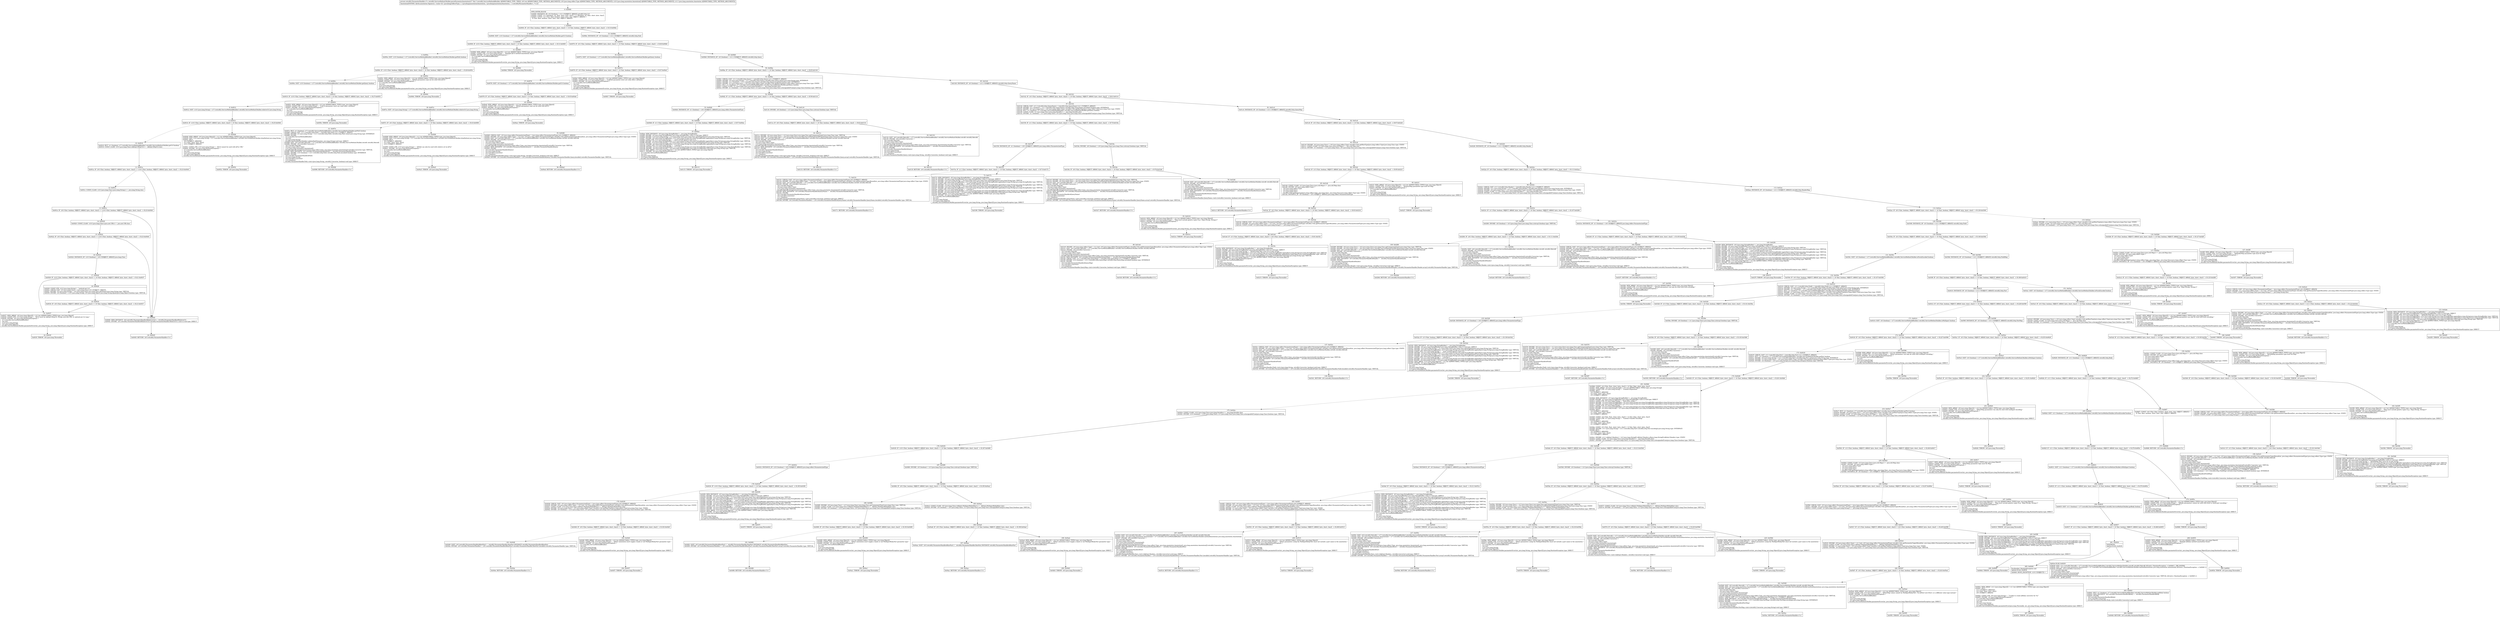 digraph "CFG forretrofit2.ServiceMethod.Builder.parseParameterAnnotation(ILjava\/lang\/reflect\/Type;[Ljava\/lang\/annotation\/Annotation;Ljava\/lang\/annotation\/Annotation;)Lretrofit2\/ParameterHandler;" {
Node_0 [shape=record,label="{0\:\ 0x0000|MTH_ENTER_BLOCK\l|0x0000: INSTANCE_OF  (r0 I:boolean) = (r11 I:?[OBJECT, ARRAY]) retrofit2.http.Url \l0x0002: CONST  (r1 I:?[boolean, int, float, short, byte, char]) = (1 ?[boolean, int, float, short, byte, char]) \l0x0003: CONST  (r2 I:?[int, float, boolean, short, byte, char, OBJECT, ARRAY]) = \l  (0 ?[int, float, boolean, short, byte, char, OBJECT, ARRAY])\l \l}"];
Node_1 [shape=record,label="{1\:\ 0x0004|0x0004: IF  (r0 I:?[int, boolean, OBJECT, ARRAY, byte, short, char]) == (0 ?[int, boolean, OBJECT, ARRAY, byte, short, char])  \-\> B:33:0x006e \l}"];
Node_2 [shape=record,label="{2\:\ 0x0006|0x0006: IGET  (r10 I:boolean) = (r7 I:retrofit2.ServiceMethod$Builder) retrofit2.ServiceMethod.Builder.gotUrl boolean \l}"];
Node_3 [shape=record,label="{3\:\ 0x0008|0x0008: IF  (r10 I:?[int, boolean, OBJECT, ARRAY, byte, short, char]) != (0 ?[int, boolean, OBJECT, ARRAY, byte, short, char])  \-\> B:31:0x0065 \l}"];
Node_4 [shape=record,label="{4\:\ 0x000a|0x000a: IGET  (r10 I:boolean) = (r7 I:retrofit2.ServiceMethod$Builder) retrofit2.ServiceMethod.Builder.gotPath boolean \l}"];
Node_5 [shape=record,label="{5\:\ 0x000c|0x000c: IF  (r10 I:?[int, boolean, OBJECT, ARRAY, byte, short, char]) != (0 ?[int, boolean, OBJECT, ARRAY, byte, short, char])  \-\> B:29:0x005c \l}"];
Node_6 [shape=record,label="{6\:\ 0x000e|0x000e: IGET  (r10 I:boolean) = (r7 I:retrofit2.ServiceMethod$Builder) retrofit2.ServiceMethod.Builder.gotQuery boolean \l}"];
Node_7 [shape=record,label="{7\:\ 0x0010|0x0010: IF  (r10 I:?[int, boolean, OBJECT, ARRAY, byte, short, char]) != (0 ?[int, boolean, OBJECT, ARRAY, byte, short, char])  \-\> B:27:0x0053 \l}"];
Node_8 [shape=record,label="{8\:\ 0x0012|0x0012: IGET  (r10 I:java.lang.String) = (r7 I:retrofit2.ServiceMethod$Builder) retrofit2.ServiceMethod.Builder.relativeUrl java.lang.String \l}"];
Node_9 [shape=record,label="{9\:\ 0x0014|0x0014: IF  (r10 I:?[int, boolean, OBJECT, ARRAY, byte, short, char]) != (0 ?[int, boolean, OBJECT, ARRAY, byte, short, char])  \-\> B:25:0x0046 \l}"];
Node_10 [shape=record,label="{10\:\ 0x0016|0x0016: IPUT  (r1 I:boolean), (r7 I:retrofit2.ServiceMethod$Builder) retrofit2.ServiceMethod.Builder.gotUrl boolean \l0x0018: CONST_CLASS  (r10 I:java.lang.Class\<okhttp3.HttpUrl\>) =  okhttp3.HttpUrl.class \l}"];
Node_11 [shape=record,label="{11\:\ 0x001a|0x001a: IF  (r9 I:?[int, boolean, OBJECT, ARRAY, byte, short, char]) == (r10 I:?[int, boolean, OBJECT, ARRAY, byte, short, char])  \-\> B:23:0x0040 \l}"];
Node_12 [shape=record,label="{12\:\ 0x001c|0x001c: CONST_CLASS  (r10 I:java.lang.Class\<java.lang.String\>) =  java.lang.String.class \l}"];
Node_13 [shape=record,label="{13\:\ 0x001e|0x001e: IF  (r9 I:?[int, boolean, OBJECT, ARRAY, byte, short, char]) == (r10 I:?[int, boolean, OBJECT, ARRAY, byte, short, char])  \-\> B:23:0x0040 \l}"];
Node_14 [shape=record,label="{14\:\ 0x0020|0x0020: CONST_CLASS  (r10 I:java.lang.Class\<java.net.URI\>) =  java.net.URI.class \l}"];
Node_15 [shape=record,label="{15\:\ 0x0022|0x0022: IF  (r9 I:?[int, boolean, OBJECT, ARRAY, byte, short, char]) == (r10 I:?[int, boolean, OBJECT, ARRAY, byte, short, char])  \-\> B:23:0x0040 \l}"];
Node_16 [shape=record,label="{16\:\ 0x0024|0x0024: INSTANCE_OF  (r10 I:boolean) = (r9 I:?[OBJECT, ARRAY]) java.lang.Class \l}"];
Node_17 [shape=record,label="{17\:\ 0x0026|0x0026: IF  (r10 I:?[int, boolean, OBJECT, ARRAY, byte, short, char]) == (0 ?[int, boolean, OBJECT, ARRAY, byte, short, char])  \-\> B:21:0x0037 \l}"];
Node_18 [shape=record,label="{18\:\ 0x0028|0x0028: CONST_STR  (r10 I:java.lang.String) =  \"android.net.Uri\" \l0x002a: CHECK_CAST  (r9 I:java.lang.Class) = (java.lang.Class) (r9 I:?[OBJECT, ARRAY]) \l0x002c: INVOKE  (r9 I:java.lang.String) = (r9 I:java.lang.Class) java.lang.Class.getName():java.lang.String type: VIRTUAL \l0x0030: INVOKE  (r9 I:boolean) = (r10 I:java.lang.String), (r9 I:java.lang.Object) java.lang.String.equals(java.lang.Object):boolean type: VIRTUAL \l}"];
Node_19 [shape=record,label="{19\:\ 0x0034|0x0034: IF  (r9 I:?[int, boolean, OBJECT, ARRAY, byte, short, char]) == (0 ?[int, boolean, OBJECT, ARRAY, byte, short, char])  \-\> B:21:0x0037 \l}"];
Node_21 [shape=record,label="{21\:\ 0x0037|0x0037: NEW_ARRAY  (r9 I:java.lang.Object[]) = (r2 I:int A[IMMUTABLE_TYPE]) type: java.lang.Object[] \l0x0039: CONST_STR  (r10 I:java.lang.String) =  \"@Url must be okhttp3.HttpUrl, String, java.net.URI, or android.net.Uri type.\" \l0x003b: INVOKE  (r8 I:java.lang.RuntimeException) = \l  (r7 I:retrofit2.ServiceMethod$Builder)\l  (r8 I:int)\l  (r10 I:java.lang.String)\l  (r9 I:java.lang.Object[])\l retrofit2.ServiceMethod.Builder.parameterError(int, java.lang.String, java.lang.Object[]):java.lang.RuntimeException type: DIRECT \l}"];
Node_22 [shape=record,label="{22\:\ 0x003f|0x003f: THROW  (r8 I:java.lang.Throwable) \l}"];
Node_23 [shape=record,label="{23\:\ 0x0040|0x0040: NEW_INSTANCE  (r8 I:retrofit2.ParameterHandler$RelativeUrl) =  retrofit2.ParameterHandler$RelativeUrl \l0x0042: INVOKE  (r8 I:retrofit2.ParameterHandler$RelativeUrl) retrofit2.ParameterHandler.RelativeUrl.\<init\>():void type: DIRECT \l}"];
Node_24 [shape=record,label="{24\:\ 0x0045|0x0045: RETURN  (r8 I:retrofit2.ParameterHandler\<?\>) \l}"];
Node_25 [shape=record,label="{25\:\ 0x0046|0x0046: NEW_ARRAY  (r9 I:java.lang.Object[]) = (r1 I:int A[IMMUTABLE_TYPE]) type: java.lang.Object[] \l0x0048: IGET  (r10 I:java.lang.String) = (r7 I:retrofit2.ServiceMethod$Builder) retrofit2.ServiceMethod.Builder.httpMethod java.lang.String \l0x004a: APUT  \l  (r9 I:?[OBJECT, ARRAY][])\l  (r2 I:?[int, short, byte, char])\l  (r10 I:?[OBJECT, ARRAY])\l \l0x004c: CONST_STR  (r10 I:java.lang.String) =  \"@Url cannot be used with @%s URL\" \l0x004e: INVOKE  (r8 I:java.lang.RuntimeException) = \l  (r7 I:retrofit2.ServiceMethod$Builder)\l  (r8 I:int)\l  (r10 I:java.lang.String)\l  (r9 I:java.lang.Object[])\l retrofit2.ServiceMethod.Builder.parameterError(int, java.lang.String, java.lang.Object[]):java.lang.RuntimeException type: DIRECT \l}"];
Node_26 [shape=record,label="{26\:\ 0x0052|0x0052: THROW  (r8 I:java.lang.Throwable) \l}"];
Node_27 [shape=record,label="{27\:\ 0x0053|0x0053: NEW_ARRAY  (r9 I:java.lang.Object[]) = (r2 I:int A[IMMUTABLE_TYPE]) type: java.lang.Object[] \l0x0055: CONST_STR  (r10 I:java.lang.String) =  \"A @Url parameter must not come after a @Query\" \l0x0057: INVOKE  (r8 I:java.lang.RuntimeException) = \l  (r7 I:retrofit2.ServiceMethod$Builder)\l  (r8 I:int)\l  (r10 I:java.lang.String)\l  (r9 I:java.lang.Object[])\l retrofit2.ServiceMethod.Builder.parameterError(int, java.lang.String, java.lang.Object[]):java.lang.RuntimeException type: DIRECT \l}"];
Node_28 [shape=record,label="{28\:\ 0x005b|0x005b: THROW  (r8 I:java.lang.Throwable) \l}"];
Node_29 [shape=record,label="{29\:\ 0x005c|0x005c: NEW_ARRAY  (r9 I:java.lang.Object[]) = (r2 I:int A[IMMUTABLE_TYPE]) type: java.lang.Object[] \l0x005e: CONST_STR  (r10 I:java.lang.String) =  \"@Path parameters may not be used with @Url.\" \l0x0060: INVOKE  (r8 I:java.lang.RuntimeException) = \l  (r7 I:retrofit2.ServiceMethod$Builder)\l  (r8 I:int)\l  (r10 I:java.lang.String)\l  (r9 I:java.lang.Object[])\l retrofit2.ServiceMethod.Builder.parameterError(int, java.lang.String, java.lang.Object[]):java.lang.RuntimeException type: DIRECT \l}"];
Node_30 [shape=record,label="{30\:\ 0x0064|0x0064: THROW  (r8 I:java.lang.Throwable) \l}"];
Node_31 [shape=record,label="{31\:\ 0x0065|0x0065: NEW_ARRAY  (r9 I:java.lang.Object[]) = (r2 I:int A[IMMUTABLE_TYPE]) type: java.lang.Object[] \l0x0067: CONST_STR  (r10 I:java.lang.String) =  \"Multiple @Url method annotations found.\" \l0x0069: INVOKE  (r8 I:java.lang.RuntimeException) = \l  (r7 I:retrofit2.ServiceMethod$Builder)\l  (r8 I:int)\l  (r10 I:java.lang.String)\l  (r9 I:java.lang.Object[])\l retrofit2.ServiceMethod.Builder.parameterError(int, java.lang.String, java.lang.Object[]):java.lang.RuntimeException type: DIRECT \l}"];
Node_32 [shape=record,label="{32\:\ 0x006d|0x006d: THROW  (r8 I:java.lang.Throwable) \l}"];
Node_33 [shape=record,label="{33\:\ 0x006e|0x006e: INSTANCE_OF  (r0 I:boolean) = (r11 I:?[OBJECT, ARRAY]) retrofit2.http.Path \l}"];
Node_34 [shape=record,label="{34\:\ 0x0070|0x0070: IF  (r0 I:?[int, boolean, OBJECT, ARRAY, byte, short, char]) == (0 ?[int, boolean, OBJECT, ARRAY, byte, short, char])  \-\> B:49:0x00b8 \l}"];
Node_35 [shape=record,label="{35\:\ 0x0072|0x0072: IGET  (r0 I:boolean) = (r7 I:retrofit2.ServiceMethod$Builder) retrofit2.ServiceMethod.Builder.gotQuery boolean \l}"];
Node_36 [shape=record,label="{36\:\ 0x0074|0x0074: IF  (r0 I:?[int, boolean, OBJECT, ARRAY, byte, short, char]) != (0 ?[int, boolean, OBJECT, ARRAY, byte, short, char])  \-\> B:47:0x00af \l}"];
Node_37 [shape=record,label="{37\:\ 0x0076|0x0076: IGET  (r0 I:boolean) = (r7 I:retrofit2.ServiceMethod$Builder) retrofit2.ServiceMethod.Builder.gotUrl boolean \l}"];
Node_38 [shape=record,label="{38\:\ 0x0078|0x0078: IF  (r0 I:?[int, boolean, OBJECT, ARRAY, byte, short, char]) != (0 ?[int, boolean, OBJECT, ARRAY, byte, short, char])  \-\> B:45:0x00a6 \l}"];
Node_39 [shape=record,label="{39\:\ 0x007a|0x007a: IGET  (r0 I:java.lang.String) = (r7 I:retrofit2.ServiceMethod$Builder) retrofit2.ServiceMethod.Builder.relativeUrl java.lang.String \l}"];
Node_40 [shape=record,label="{40\:\ 0x007c|0x007c: IF  (r0 I:?[int, boolean, OBJECT, ARRAY, byte, short, char]) == (0 ?[int, boolean, OBJECT, ARRAY, byte, short, char])  \-\> B:43:0x0099 \l}"];
Node_41 [shape=record,label="{41\:\ 0x007e|0x007e: IPUT  (r1 I:boolean), (r7 I:retrofit2.ServiceMethod$Builder) retrofit2.ServiceMethod.Builder.gotPath boolean \l0x0080: CHECK_CAST  (r11 I:retrofit2.http.Path) = (retrofit2.http.Path) (r11 I:?[OBJECT, ARRAY]) \l0x0082: INVOKE  (r0 I:java.lang.String) = (r11 I:retrofit2.http.Path) retrofit2.http.Path.value():java.lang.String type: INTERFACE \l0x0086: INVOKE  \l  (r7 I:retrofit2.ServiceMethod$Builder)\l  (r8 I:int)\l  (r0 I:java.lang.String)\l retrofit2.ServiceMethod.Builder.validatePathName(int, java.lang.String):void type: DIRECT \l0x0089: IGET  (r8 I:retrofit2.Retrofit) = (r7 I:retrofit2.ServiceMethod$Builder) retrofit2.ServiceMethod.Builder.retrofit retrofit2.Retrofit \l0x008b: INVOKE  (r8 I:retrofit2.Converter) = \l  (r8 I:retrofit2.Retrofit)\l  (r9 I:java.lang.reflect.Type)\l  (r10 I:java.lang.annotation.Annotation[])\l retrofit2.Retrofit.stringConverter(java.lang.reflect.Type, java.lang.annotation.Annotation[]):retrofit2.Converter type: VIRTUAL \l0x008f: NEW_INSTANCE  (r9 I:retrofit2.ParameterHandler$Path) =  retrofit2.ParameterHandler$Path \l0x0091: INVOKE  (r10 I:boolean) = (r11 I:retrofit2.http.Path) retrofit2.http.Path.encoded():boolean type: INTERFACE \l0x0095: INVOKE  \l  (r9 I:retrofit2.ParameterHandler$Path)\l  (r0 I:java.lang.String)\l  (r8 I:retrofit2.Converter)\l  (r10 I:boolean)\l retrofit2.ParameterHandler.Path.\<init\>(java.lang.String, retrofit2.Converter, boolean):void type: DIRECT \l}"];
Node_42 [shape=record,label="{42\:\ 0x0098|0x0098: RETURN  (r9 I:retrofit2.ParameterHandler\<?\>) \l}"];
Node_43 [shape=record,label="{43\:\ 0x0099|0x0099: NEW_ARRAY  (r9 I:java.lang.Object[]) = (r1 I:int A[IMMUTABLE_TYPE]) type: java.lang.Object[] \l0x009b: IGET  (r10 I:java.lang.String) = (r7 I:retrofit2.ServiceMethod$Builder) retrofit2.ServiceMethod.Builder.httpMethod java.lang.String \l0x009d: APUT  \l  (r9 I:?[OBJECT, ARRAY][])\l  (r2 I:?[int, short, byte, char])\l  (r10 I:?[OBJECT, ARRAY])\l \l0x009f: CONST_STR  (r10 I:java.lang.String) =  \"@Path can only be used with relative url on @%s\" \l0x00a1: INVOKE  (r8 I:java.lang.RuntimeException) = \l  (r7 I:retrofit2.ServiceMethod$Builder)\l  (r8 I:int)\l  (r10 I:java.lang.String)\l  (r9 I:java.lang.Object[])\l retrofit2.ServiceMethod.Builder.parameterError(int, java.lang.String, java.lang.Object[]):java.lang.RuntimeException type: DIRECT \l}"];
Node_44 [shape=record,label="{44\:\ 0x00a5|0x00a5: THROW  (r8 I:java.lang.Throwable) \l}"];
Node_45 [shape=record,label="{45\:\ 0x00a6|0x00a6: NEW_ARRAY  (r9 I:java.lang.Object[]) = (r2 I:int A[IMMUTABLE_TYPE]) type: java.lang.Object[] \l0x00a8: CONST_STR  (r10 I:java.lang.String) =  \"@Path parameters may not be used with @Url.\" \l0x00aa: INVOKE  (r8 I:java.lang.RuntimeException) = \l  (r7 I:retrofit2.ServiceMethod$Builder)\l  (r8 I:int)\l  (r10 I:java.lang.String)\l  (r9 I:java.lang.Object[])\l retrofit2.ServiceMethod.Builder.parameterError(int, java.lang.String, java.lang.Object[]):java.lang.RuntimeException type: DIRECT \l}"];
Node_46 [shape=record,label="{46\:\ 0x00ae|0x00ae: THROW  (r8 I:java.lang.Throwable) \l}"];
Node_47 [shape=record,label="{47\:\ 0x00af|0x00af: NEW_ARRAY  (r9 I:java.lang.Object[]) = (r2 I:int A[IMMUTABLE_TYPE]) type: java.lang.Object[] \l0x00b1: CONST_STR  (r10 I:java.lang.String) =  \"A @Path parameter must not come after a @Query.\" \l0x00b3: INVOKE  (r8 I:java.lang.RuntimeException) = \l  (r7 I:retrofit2.ServiceMethod$Builder)\l  (r8 I:int)\l  (r10 I:java.lang.String)\l  (r9 I:java.lang.Object[])\l retrofit2.ServiceMethod.Builder.parameterError(int, java.lang.String, java.lang.Object[]):java.lang.RuntimeException type: DIRECT \l}"];
Node_48 [shape=record,label="{48\:\ 0x00b7|0x00b7: THROW  (r8 I:java.lang.Throwable) \l}"];
Node_49 [shape=record,label="{49\:\ 0x00b8|0x00b8: INSTANCE_OF  (r0 I:boolean) = (r11 I:?[OBJECT, ARRAY]) retrofit2.http.Query \l}"];
Node_50 [shape=record,label="{50\:\ 0x00ba|0x00ba: IF  (r0 I:?[int, boolean, OBJECT, ARRAY, byte, short, char]) == (0 ?[int, boolean, OBJECT, ARRAY, byte, short, char])  \-\> B:65:0x0140 \l}"];
Node_51 [shape=record,label="{51\:\ 0x00bc|0x00bc: CHECK_CAST  (r11 I:retrofit2.http.Query) = (retrofit2.http.Query) (r11 I:?[OBJECT, ARRAY]) \l0x00be: INVOKE  (r0 I:java.lang.String) = (r11 I:retrofit2.http.Query) retrofit2.http.Query.value():java.lang.String type: INTERFACE \l0x00c2: INVOKE  (r11 I:boolean) = (r11 I:retrofit2.http.Query) retrofit2.http.Query.encoded():boolean type: INTERFACE \l0x00c6: INVOKE  (r3 I:java.lang.Class) = (r9 I:java.lang.reflect.Type) retrofit2.Utils.getRawType(java.lang.reflect.Type):java.lang.Class type: STATIC \l0x00ca: IPUT  (r1 I:boolean), (r7 I:retrofit2.ServiceMethod$Builder) retrofit2.ServiceMethod.Builder.gotQuery boolean \l0x00cc: CONST_CLASS  (r1 I:java.lang.Class\<java.lang.Iterable\>) =  java.lang.Iterable.class \l0x00ce: INVOKE  (r1 I:boolean) = (r1 I:java.lang.Class), (r3 I:java.lang.Class) java.lang.Class.isAssignableFrom(java.lang.Class):boolean type: VIRTUAL \l}"];
Node_52 [shape=record,label="{52\:\ 0x00d2|0x00d2: IF  (r1 I:?[int, boolean, OBJECT, ARRAY, byte, short, char]) == (0 ?[int, boolean, OBJECT, ARRAY, byte, short, char])  \-\> B:59:0x0116 \l}"];
Node_53 [shape=record,label="{53\:\ 0x00d4|0x00d4: INSTANCE_OF  (r1 I:boolean) = (r9 I:?[OBJECT, ARRAY]) java.lang.reflect.ParameterizedType \l}"];
Node_54 [shape=record,label="{54\:\ 0x00d6|0x00d6: IF  (r1 I:?[int, boolean, OBJECT, ARRAY, byte, short, char]) == (0 ?[int, boolean, OBJECT, ARRAY, byte, short, char])  \-\> B:57:0x00ee \l}"];
Node_55 [shape=record,label="{55\:\ 0x00d8|0x00d8: CHECK_CAST  (r9 I:java.lang.reflect.ParameterizedType) = (java.lang.reflect.ParameterizedType) (r9 I:?[OBJECT, ARRAY]) \l0x00da: INVOKE  (r8 I:java.lang.reflect.Type) = (r2 I:int), (r9 I:java.lang.reflect.ParameterizedType) retrofit2.Utils.getParameterUpperBound(int, java.lang.reflect.ParameterizedType):java.lang.reflect.Type type: STATIC \l0x00de: IGET  (r9 I:retrofit2.Retrofit) = (r7 I:retrofit2.ServiceMethod$Builder) retrofit2.ServiceMethod.Builder.retrofit retrofit2.Retrofit \l0x00e0: INVOKE  (r8 I:retrofit2.Converter) = \l  (r9 I:retrofit2.Retrofit)\l  (r8 I:java.lang.reflect.Type)\l  (r10 I:java.lang.annotation.Annotation[])\l retrofit2.Retrofit.stringConverter(java.lang.reflect.Type, java.lang.annotation.Annotation[]):retrofit2.Converter type: VIRTUAL \l0x00e4: NEW_INSTANCE  (r9 I:retrofit2.ParameterHandler$Query) =  retrofit2.ParameterHandler$Query \l0x00e6: INVOKE  \l  (r9 I:retrofit2.ParameterHandler$Query)\l  (r0 I:java.lang.String)\l  (r8 I:retrofit2.Converter)\l  (r11 I:boolean)\l retrofit2.ParameterHandler.Query.\<init\>(java.lang.String, retrofit2.Converter, boolean):void type: DIRECT \l0x00e9: INVOKE  (r8 I:retrofit2.ParameterHandler) = (r9 I:retrofit2.ParameterHandler$Query) retrofit2.ParameterHandler.Query.iterable():retrofit2.ParameterHandler type: VIRTUAL \l}"];
Node_56 [shape=record,label="{56\:\ 0x00ed|0x00ed: RETURN  (r8 I:retrofit2.ParameterHandler\<?\>) \l}"];
Node_57 [shape=record,label="{57\:\ 0x00ee|0x00ee: NEW_INSTANCE  (r9 I:java.lang.StringBuilder) =  java.lang.StringBuilder \l0x00f0: INVOKE  (r9 I:java.lang.StringBuilder) java.lang.StringBuilder.\<init\>():void type: DIRECT \l0x00f3: INVOKE  (r10 I:java.lang.String) = (r3 I:java.lang.Class) java.lang.Class.getSimpleName():java.lang.String type: VIRTUAL \l0x00f7: INVOKE  (r9 I:java.lang.StringBuilder), (r10 I:java.lang.String) java.lang.StringBuilder.append(java.lang.String):java.lang.StringBuilder type: VIRTUAL \l0x00fa: CONST_STR  (r10 I:java.lang.String) =  \" must include generic type (e.g., \" \l0x00fc: INVOKE  (r9 I:java.lang.StringBuilder), (r10 I:java.lang.String) java.lang.StringBuilder.append(java.lang.String):java.lang.StringBuilder type: VIRTUAL \l0x00ff: INVOKE  (r10 I:java.lang.String) = (r3 I:java.lang.Class) java.lang.Class.getSimpleName():java.lang.String type: VIRTUAL \l0x0103: INVOKE  (r9 I:java.lang.StringBuilder), (r10 I:java.lang.String) java.lang.StringBuilder.append(java.lang.String):java.lang.StringBuilder type: VIRTUAL \l0x0106: CONST_STR  (r10 I:java.lang.String) =  \"\<String\>)\" \l0x0108: INVOKE  (r9 I:java.lang.StringBuilder), (r10 I:java.lang.String) java.lang.StringBuilder.append(java.lang.String):java.lang.StringBuilder type: VIRTUAL \l0x010b: INVOKE  (r9 I:java.lang.String) = (r9 I:java.lang.StringBuilder) java.lang.StringBuilder.toString():java.lang.String type: VIRTUAL \l0x010f: NEW_ARRAY  (r10 I:java.lang.Object[]) = (r2 I:int A[IMMUTABLE_TYPE]) type: java.lang.Object[] \l0x0111: INVOKE  (r8 I:java.lang.RuntimeException) = \l  (r7 I:retrofit2.ServiceMethod$Builder)\l  (r8 I:int)\l  (r9 I:java.lang.String)\l  (r10 I:java.lang.Object[])\l retrofit2.ServiceMethod.Builder.parameterError(int, java.lang.String, java.lang.Object[]):java.lang.RuntimeException type: DIRECT \l}"];
Node_58 [shape=record,label="{58\:\ 0x0115|0x0115: THROW  (r8 I:java.lang.Throwable) \l}"];
Node_59 [shape=record,label="{59\:\ 0x0116|0x0116: INVOKE  (r8 I:boolean) = (r3 I:java.lang.Class) java.lang.Class.isArray():boolean type: VIRTUAL \l}"];
Node_60 [shape=record,label="{60\:\ 0x011a|0x011a: IF  (r8 I:?[int, boolean, OBJECT, ARRAY, byte, short, char]) == (0 ?[int, boolean, OBJECT, ARRAY, byte, short, char])  \-\> B:63:0x0134 \l}"];
Node_61 [shape=record,label="{61\:\ 0x011c|0x011c: INVOKE  (r8 I:java.lang.Class) = (r3 I:java.lang.Class) java.lang.Class.getComponentType():java.lang.Class type: VIRTUAL \l0x0120: INVOKE  (r8 I:java.lang.Class) = (r8 I:java.lang.Class) retrofit2.ServiceMethod.boxIfPrimitive(java.lang.Class):java.lang.Class type: STATIC \l0x0124: IGET  (r9 I:retrofit2.Retrofit) = (r7 I:retrofit2.ServiceMethod$Builder) retrofit2.ServiceMethod.Builder.retrofit retrofit2.Retrofit \l0x0126: INVOKE  (r8 I:retrofit2.Converter) = \l  (r9 I:retrofit2.Retrofit)\l  (r8 I:java.lang.reflect.Type)\l  (r10 I:java.lang.annotation.Annotation[])\l retrofit2.Retrofit.stringConverter(java.lang.reflect.Type, java.lang.annotation.Annotation[]):retrofit2.Converter type: VIRTUAL \l0x012a: NEW_INSTANCE  (r9 I:retrofit2.ParameterHandler$Query) =  retrofit2.ParameterHandler$Query \l0x012c: INVOKE  \l  (r9 I:retrofit2.ParameterHandler$Query)\l  (r0 I:java.lang.String)\l  (r8 I:retrofit2.Converter)\l  (r11 I:boolean)\l retrofit2.ParameterHandler.Query.\<init\>(java.lang.String, retrofit2.Converter, boolean):void type: DIRECT \l0x012f: INVOKE  (r8 I:retrofit2.ParameterHandler) = (r9 I:retrofit2.ParameterHandler$Query) retrofit2.ParameterHandler.Query.array():retrofit2.ParameterHandler type: VIRTUAL \l}"];
Node_62 [shape=record,label="{62\:\ 0x0133|0x0133: RETURN  (r8 I:retrofit2.ParameterHandler\<?\>) \l}"];
Node_63 [shape=record,label="{63\:\ 0x0134|0x0134: IGET  (r8 I:retrofit2.Retrofit) = (r7 I:retrofit2.ServiceMethod$Builder) retrofit2.ServiceMethod.Builder.retrofit retrofit2.Retrofit \l0x0136: INVOKE  (r8 I:retrofit2.Converter) = \l  (r8 I:retrofit2.Retrofit)\l  (r9 I:java.lang.reflect.Type)\l  (r10 I:java.lang.annotation.Annotation[])\l retrofit2.Retrofit.stringConverter(java.lang.reflect.Type, java.lang.annotation.Annotation[]):retrofit2.Converter type: VIRTUAL \l0x013a: NEW_INSTANCE  (r9 I:retrofit2.ParameterHandler$Query) =  retrofit2.ParameterHandler$Query \l0x013c: INVOKE  \l  (r9 I:retrofit2.ParameterHandler$Query)\l  (r0 I:java.lang.String)\l  (r8 I:retrofit2.Converter)\l  (r11 I:boolean)\l retrofit2.ParameterHandler.Query.\<init\>(java.lang.String, retrofit2.Converter, boolean):void type: DIRECT \l}"];
Node_64 [shape=record,label="{64\:\ 0x013f|0x013f: RETURN  (r9 I:retrofit2.ParameterHandler\<?\>) \l}"];
Node_65 [shape=record,label="{65\:\ 0x0140|0x0140: INSTANCE_OF  (r0 I:boolean) = (r11 I:?[OBJECT, ARRAY]) retrofit2.http.QueryName \l}"];
Node_66 [shape=record,label="{66\:\ 0x0142|0x0142: IF  (r0 I:?[int, boolean, OBJECT, ARRAY, byte, short, char]) == (0 ?[int, boolean, OBJECT, ARRAY, byte, short, char])  \-\> B:81:0x01c4 \l}"];
Node_67 [shape=record,label="{67\:\ 0x0144|0x0144: CHECK_CAST  (r11 I:retrofit2.http.QueryName) = (retrofit2.http.QueryName) (r11 I:?[OBJECT, ARRAY]) \l0x0146: INVOKE  (r11 I:boolean) = (r11 I:retrofit2.http.QueryName) retrofit2.http.QueryName.encoded():boolean type: INTERFACE \l0x014a: INVOKE  (r0 I:java.lang.Class) = (r9 I:java.lang.reflect.Type) retrofit2.Utils.getRawType(java.lang.reflect.Type):java.lang.Class type: STATIC \l0x014e: IPUT  (r1 I:boolean), (r7 I:retrofit2.ServiceMethod$Builder) retrofit2.ServiceMethod.Builder.gotQuery boolean \l0x0150: CONST_CLASS  (r1 I:java.lang.Class\<java.lang.Iterable\>) =  java.lang.Iterable.class \l0x0152: INVOKE  (r1 I:boolean) = (r1 I:java.lang.Class), (r0 I:java.lang.Class) java.lang.Class.isAssignableFrom(java.lang.Class):boolean type: VIRTUAL \l}"];
Node_68 [shape=record,label="{68\:\ 0x0156|0x0156: IF  (r1 I:?[int, boolean, OBJECT, ARRAY, byte, short, char]) == (0 ?[int, boolean, OBJECT, ARRAY, byte, short, char])  \-\> B:75:0x019a \l}"];
Node_69 [shape=record,label="{69\:\ 0x0158|0x0158: INSTANCE_OF  (r1 I:boolean) = (r9 I:?[OBJECT, ARRAY]) java.lang.reflect.ParameterizedType \l}"];
Node_70 [shape=record,label="{70\:\ 0x015a|0x015a: IF  (r1 I:?[int, boolean, OBJECT, ARRAY, byte, short, char]) == (0 ?[int, boolean, OBJECT, ARRAY, byte, short, char])  \-\> B:73:0x0172 \l}"];
Node_71 [shape=record,label="{71\:\ 0x015c|0x015c: CHECK_CAST  (r9 I:java.lang.reflect.ParameterizedType) = (java.lang.reflect.ParameterizedType) (r9 I:?[OBJECT, ARRAY]) \l0x015e: INVOKE  (r8 I:java.lang.reflect.Type) = (r2 I:int), (r9 I:java.lang.reflect.ParameterizedType) retrofit2.Utils.getParameterUpperBound(int, java.lang.reflect.ParameterizedType):java.lang.reflect.Type type: STATIC \l0x0162: IGET  (r9 I:retrofit2.Retrofit) = (r7 I:retrofit2.ServiceMethod$Builder) retrofit2.ServiceMethod.Builder.retrofit retrofit2.Retrofit \l0x0164: INVOKE  (r8 I:retrofit2.Converter) = \l  (r9 I:retrofit2.Retrofit)\l  (r8 I:java.lang.reflect.Type)\l  (r10 I:java.lang.annotation.Annotation[])\l retrofit2.Retrofit.stringConverter(java.lang.reflect.Type, java.lang.annotation.Annotation[]):retrofit2.Converter type: VIRTUAL \l0x0168: NEW_INSTANCE  (r9 I:retrofit2.ParameterHandler$QueryName) =  retrofit2.ParameterHandler$QueryName \l0x016a: INVOKE  \l  (r9 I:retrofit2.ParameterHandler$QueryName)\l  (r8 I:retrofit2.Converter)\l  (r11 I:boolean)\l retrofit2.ParameterHandler.QueryName.\<init\>(retrofit2.Converter, boolean):void type: DIRECT \l0x016d: INVOKE  (r8 I:retrofit2.ParameterHandler) = (r9 I:retrofit2.ParameterHandler$QueryName) retrofit2.ParameterHandler.QueryName.iterable():retrofit2.ParameterHandler type: VIRTUAL \l}"];
Node_72 [shape=record,label="{72\:\ 0x0171|0x0171: RETURN  (r8 I:retrofit2.ParameterHandler\<?\>) \l}"];
Node_73 [shape=record,label="{73\:\ 0x0172|0x0172: NEW_INSTANCE  (r9 I:java.lang.StringBuilder) =  java.lang.StringBuilder \l0x0174: INVOKE  (r9 I:java.lang.StringBuilder) java.lang.StringBuilder.\<init\>():void type: DIRECT \l0x0177: INVOKE  (r10 I:java.lang.String) = (r0 I:java.lang.Class) java.lang.Class.getSimpleName():java.lang.String type: VIRTUAL \l0x017b: INVOKE  (r9 I:java.lang.StringBuilder), (r10 I:java.lang.String) java.lang.StringBuilder.append(java.lang.String):java.lang.StringBuilder type: VIRTUAL \l0x017e: CONST_STR  (r10 I:java.lang.String) =  \" must include generic type (e.g., \" \l0x0180: INVOKE  (r9 I:java.lang.StringBuilder), (r10 I:java.lang.String) java.lang.StringBuilder.append(java.lang.String):java.lang.StringBuilder type: VIRTUAL \l0x0183: INVOKE  (r10 I:java.lang.String) = (r0 I:java.lang.Class) java.lang.Class.getSimpleName():java.lang.String type: VIRTUAL \l0x0187: INVOKE  (r9 I:java.lang.StringBuilder), (r10 I:java.lang.String) java.lang.StringBuilder.append(java.lang.String):java.lang.StringBuilder type: VIRTUAL \l0x018a: CONST_STR  (r10 I:java.lang.String) =  \"\<String\>)\" \l0x018c: INVOKE  (r9 I:java.lang.StringBuilder), (r10 I:java.lang.String) java.lang.StringBuilder.append(java.lang.String):java.lang.StringBuilder type: VIRTUAL \l0x018f: INVOKE  (r9 I:java.lang.String) = (r9 I:java.lang.StringBuilder) java.lang.StringBuilder.toString():java.lang.String type: VIRTUAL \l0x0193: NEW_ARRAY  (r10 I:java.lang.Object[]) = (r2 I:int A[IMMUTABLE_TYPE]) type: java.lang.Object[] \l0x0195: INVOKE  (r8 I:java.lang.RuntimeException) = \l  (r7 I:retrofit2.ServiceMethod$Builder)\l  (r8 I:int)\l  (r9 I:java.lang.String)\l  (r10 I:java.lang.Object[])\l retrofit2.ServiceMethod.Builder.parameterError(int, java.lang.String, java.lang.Object[]):java.lang.RuntimeException type: DIRECT \l}"];
Node_74 [shape=record,label="{74\:\ 0x0199|0x0199: THROW  (r8 I:java.lang.Throwable) \l}"];
Node_75 [shape=record,label="{75\:\ 0x019a|0x019a: INVOKE  (r8 I:boolean) = (r0 I:java.lang.Class) java.lang.Class.isArray():boolean type: VIRTUAL \l}"];
Node_76 [shape=record,label="{76\:\ 0x019e|0x019e: IF  (r8 I:?[int, boolean, OBJECT, ARRAY, byte, short, char]) == (0 ?[int, boolean, OBJECT, ARRAY, byte, short, char])  \-\> B:79:0x01b8 \l}"];
Node_77 [shape=record,label="{77\:\ 0x01a0|0x01a0: INVOKE  (r8 I:java.lang.Class) = (r0 I:java.lang.Class) java.lang.Class.getComponentType():java.lang.Class type: VIRTUAL \l0x01a4: INVOKE  (r8 I:java.lang.Class) = (r8 I:java.lang.Class) retrofit2.ServiceMethod.boxIfPrimitive(java.lang.Class):java.lang.Class type: STATIC \l0x01a8: IGET  (r9 I:retrofit2.Retrofit) = (r7 I:retrofit2.ServiceMethod$Builder) retrofit2.ServiceMethod.Builder.retrofit retrofit2.Retrofit \l0x01aa: INVOKE  (r8 I:retrofit2.Converter) = \l  (r9 I:retrofit2.Retrofit)\l  (r8 I:java.lang.reflect.Type)\l  (r10 I:java.lang.annotation.Annotation[])\l retrofit2.Retrofit.stringConverter(java.lang.reflect.Type, java.lang.annotation.Annotation[]):retrofit2.Converter type: VIRTUAL \l0x01ae: NEW_INSTANCE  (r9 I:retrofit2.ParameterHandler$QueryName) =  retrofit2.ParameterHandler$QueryName \l0x01b0: INVOKE  \l  (r9 I:retrofit2.ParameterHandler$QueryName)\l  (r8 I:retrofit2.Converter)\l  (r11 I:boolean)\l retrofit2.ParameterHandler.QueryName.\<init\>(retrofit2.Converter, boolean):void type: DIRECT \l0x01b3: INVOKE  (r8 I:retrofit2.ParameterHandler) = (r9 I:retrofit2.ParameterHandler$QueryName) retrofit2.ParameterHandler.QueryName.array():retrofit2.ParameterHandler type: VIRTUAL \l}"];
Node_78 [shape=record,label="{78\:\ 0x01b7|0x01b7: RETURN  (r8 I:retrofit2.ParameterHandler\<?\>) \l}"];
Node_79 [shape=record,label="{79\:\ 0x01b8|0x01b8: IGET  (r8 I:retrofit2.Retrofit) = (r7 I:retrofit2.ServiceMethod$Builder) retrofit2.ServiceMethod.Builder.retrofit retrofit2.Retrofit \l0x01ba: INVOKE  (r8 I:retrofit2.Converter) = \l  (r8 I:retrofit2.Retrofit)\l  (r9 I:java.lang.reflect.Type)\l  (r10 I:java.lang.annotation.Annotation[])\l retrofit2.Retrofit.stringConverter(java.lang.reflect.Type, java.lang.annotation.Annotation[]):retrofit2.Converter type: VIRTUAL \l0x01be: NEW_INSTANCE  (r9 I:retrofit2.ParameterHandler$QueryName) =  retrofit2.ParameterHandler$QueryName \l0x01c0: INVOKE  \l  (r9 I:retrofit2.ParameterHandler$QueryName)\l  (r8 I:retrofit2.Converter)\l  (r11 I:boolean)\l retrofit2.ParameterHandler.QueryName.\<init\>(retrofit2.Converter, boolean):void type: DIRECT \l}"];
Node_80 [shape=record,label="{80\:\ 0x01c3|0x01c3: RETURN  (r9 I:retrofit2.ParameterHandler\<?\>) \l}"];
Node_81 [shape=record,label="{81\:\ 0x01c4|0x01c4: INSTANCE_OF  (r0 I:boolean) = (r11 I:?[OBJECT, ARRAY]) retrofit2.http.QueryMap \l}"];
Node_82 [shape=record,label="{82\:\ 0x01c6|0x01c6: IF  (r0 I:?[int, boolean, OBJECT, ARRAY, byte, short, char]) == (0 ?[int, boolean, OBJECT, ARRAY, byte, short, char])  \-\> B:97:0x0228 \l}"];
Node_83 [shape=record,label="{83\:\ 0x01c8|0x01c8: INVOKE  (r0 I:java.lang.Class) = (r9 I:java.lang.reflect.Type) retrofit2.Utils.getRawType(java.lang.reflect.Type):java.lang.Class type: STATIC \l0x01cc: CONST_CLASS  (r3 I:java.lang.Class\<java.util.Map\>) =  java.util.Map.class \l0x01ce: INVOKE  (r3 I:boolean) = (r3 I:java.lang.Class), (r0 I:java.lang.Class) java.lang.Class.isAssignableFrom(java.lang.Class):boolean type: VIRTUAL \l}"];
Node_84 [shape=record,label="{84\:\ 0x01d2|0x01d2: IF  (r3 I:?[int, boolean, OBJECT, ARRAY, byte, short, char]) == (0 ?[int, boolean, OBJECT, ARRAY, byte, short, char])  \-\> B:95:0x021f \l}"];
Node_85 [shape=record,label="{85\:\ 0x01d4|0x01d4: CONST_CLASS  (r3 I:java.lang.Class\<java.util.Map\>) =  java.util.Map.class \l0x01d6: INVOKE  (r9 I:java.lang.reflect.Type) = \l  (r9 I:java.lang.reflect.Type)\l  (r0 I:java.lang.Class)\l  (r3 I:java.lang.Class)\l retrofit2.Utils.getSupertype(java.lang.reflect.Type, java.lang.Class, java.lang.Class):java.lang.reflect.Type type: STATIC \l0x01da: INSTANCE_OF  (r0 I:boolean) = (r9 I:?[OBJECT, ARRAY]) java.lang.reflect.ParameterizedType \l}"];
Node_86 [shape=record,label="{86\:\ 0x01dc|0x01dc: IF  (r0 I:?[int, boolean, OBJECT, ARRAY, byte, short, char]) == (0 ?[int, boolean, OBJECT, ARRAY, byte, short, char])  \-\> B:93:0x0216 \l}"];
Node_87 [shape=record,label="{87\:\ 0x01de|0x01de: CHECK_CAST  (r9 I:java.lang.reflect.ParameterizedType) = (java.lang.reflect.ParameterizedType) (r9 I:?[OBJECT, ARRAY]) \l0x01e0: INVOKE  (r0 I:java.lang.reflect.Type) = (r2 I:int), (r9 I:java.lang.reflect.ParameterizedType) retrofit2.Utils.getParameterUpperBound(int, java.lang.reflect.ParameterizedType):java.lang.reflect.Type type: STATIC \l0x01e4: CONST_CLASS  (r3 I:java.lang.Class\<java.lang.String\>) =  java.lang.String.class \l}"];
Node_88 [shape=record,label="{88\:\ 0x01e6|0x01e6: IF  (r3 I:?[int, boolean, OBJECT, ARRAY, byte, short, char]) != (r0 I:?[int, boolean, OBJECT, ARRAY, byte, short, char])  \-\> B:91:0x01fe \l}"];
Node_89 [shape=record,label="{89\:\ 0x01e8|0x01e8: INVOKE  (r8 I:java.lang.reflect.Type) = (r1 I:int), (r9 I:java.lang.reflect.ParameterizedType) retrofit2.Utils.getParameterUpperBound(int, java.lang.reflect.ParameterizedType):java.lang.reflect.Type type: STATIC \l0x01ec: IGET  (r9 I:retrofit2.Retrofit) = (r7 I:retrofit2.ServiceMethod$Builder) retrofit2.ServiceMethod.Builder.retrofit retrofit2.Retrofit \l0x01ee: INVOKE  (r8 I:retrofit2.Converter) = \l  (r9 I:retrofit2.Retrofit)\l  (r8 I:java.lang.reflect.Type)\l  (r10 I:java.lang.annotation.Annotation[])\l retrofit2.Retrofit.stringConverter(java.lang.reflect.Type, java.lang.annotation.Annotation[]):retrofit2.Converter type: VIRTUAL \l0x01f2: NEW_INSTANCE  (r9 I:retrofit2.ParameterHandler$QueryMap) =  retrofit2.ParameterHandler$QueryMap \l0x01f4: CHECK_CAST  (r11 I:retrofit2.http.QueryMap) = (retrofit2.http.QueryMap) (r11 I:?[OBJECT, ARRAY]) \l0x01f6: INVOKE  (r10 I:boolean) = (r11 I:retrofit2.http.QueryMap) retrofit2.http.QueryMap.encoded():boolean type: INTERFACE \l0x01fa: INVOKE  \l  (r9 I:retrofit2.ParameterHandler$QueryMap)\l  (r8 I:retrofit2.Converter)\l  (r10 I:boolean)\l retrofit2.ParameterHandler.QueryMap.\<init\>(retrofit2.Converter, boolean):void type: DIRECT \l}"];
Node_90 [shape=record,label="{90\:\ 0x01fd|0x01fd: RETURN  (r9 I:retrofit2.ParameterHandler\<?\>) \l}"];
Node_91 [shape=record,label="{91\:\ 0x01fe|0x01fe: NEW_INSTANCE  (r9 I:java.lang.StringBuilder) =  java.lang.StringBuilder \l0x0200: INVOKE  (r9 I:java.lang.StringBuilder) java.lang.StringBuilder.\<init\>():void type: DIRECT \l0x0203: CONST_STR  (r10 I:java.lang.String) =  \"@QueryMap keys must be of type String: \" \l0x0205: INVOKE  (r9 I:java.lang.StringBuilder), (r10 I:java.lang.String) java.lang.StringBuilder.append(java.lang.String):java.lang.StringBuilder type: VIRTUAL \l0x0208: INVOKE  (r9 I:java.lang.StringBuilder), (r0 I:java.lang.Object) java.lang.StringBuilder.append(java.lang.Object):java.lang.StringBuilder type: VIRTUAL \l0x020b: INVOKE  (r9 I:java.lang.String) = (r9 I:java.lang.StringBuilder) java.lang.StringBuilder.toString():java.lang.String type: VIRTUAL \l0x020f: NEW_ARRAY  (r10 I:java.lang.Object[]) = (r2 I:int A[IMMUTABLE_TYPE]) type: java.lang.Object[] \l0x0211: INVOKE  (r8 I:java.lang.RuntimeException) = \l  (r7 I:retrofit2.ServiceMethod$Builder)\l  (r8 I:int)\l  (r9 I:java.lang.String)\l  (r10 I:java.lang.Object[])\l retrofit2.ServiceMethod.Builder.parameterError(int, java.lang.String, java.lang.Object[]):java.lang.RuntimeException type: DIRECT \l}"];
Node_92 [shape=record,label="{92\:\ 0x0215|0x0215: THROW  (r8 I:java.lang.Throwable) \l}"];
Node_93 [shape=record,label="{93\:\ 0x0216|0x0216: NEW_ARRAY  (r9 I:java.lang.Object[]) = (r2 I:int A[IMMUTABLE_TYPE]) type: java.lang.Object[] \l0x0218: CONST_STR  (r10 I:java.lang.String) =  \"Map must include generic types (e.g., Map\<String, String\>)\" \l0x021a: INVOKE  (r8 I:java.lang.RuntimeException) = \l  (r7 I:retrofit2.ServiceMethod$Builder)\l  (r8 I:int)\l  (r10 I:java.lang.String)\l  (r9 I:java.lang.Object[])\l retrofit2.ServiceMethod.Builder.parameterError(int, java.lang.String, java.lang.Object[]):java.lang.RuntimeException type: DIRECT \l}"];
Node_94 [shape=record,label="{94\:\ 0x021e|0x021e: THROW  (r8 I:java.lang.Throwable) \l}"];
Node_95 [shape=record,label="{95\:\ 0x021f|0x021f: NEW_ARRAY  (r9 I:java.lang.Object[]) = (r2 I:int A[IMMUTABLE_TYPE]) type: java.lang.Object[] \l0x0221: CONST_STR  (r10 I:java.lang.String) =  \"@QueryMap parameter type must be Map.\" \l0x0223: INVOKE  (r8 I:java.lang.RuntimeException) = \l  (r7 I:retrofit2.ServiceMethod$Builder)\l  (r8 I:int)\l  (r10 I:java.lang.String)\l  (r9 I:java.lang.Object[])\l retrofit2.ServiceMethod.Builder.parameterError(int, java.lang.String, java.lang.Object[]):java.lang.RuntimeException type: DIRECT \l}"];
Node_96 [shape=record,label="{96\:\ 0x0227|0x0227: THROW  (r8 I:java.lang.Throwable) \l}"];
Node_97 [shape=record,label="{97\:\ 0x0228|0x0228: INSTANCE_OF  (r0 I:boolean) = (r11 I:?[OBJECT, ARRAY]) retrofit2.http.Header \l}"];
Node_98 [shape=record,label="{98\:\ 0x022a|0x022a: IF  (r0 I:?[int, boolean, OBJECT, ARRAY, byte, short, char]) == (0 ?[int, boolean, OBJECT, ARRAY, byte, short, char])  \-\> B:113:0x02aa \l}"];
Node_99 [shape=record,label="{99\:\ 0x022c|0x022c: CHECK_CAST  (r11 I:retrofit2.http.Header) = (retrofit2.http.Header) (r11 I:?[OBJECT, ARRAY]) \l0x022e: INVOKE  (r11 I:java.lang.String) = (r11 I:retrofit2.http.Header) retrofit2.http.Header.value():java.lang.String type: INTERFACE \l0x0232: INVOKE  (r0 I:java.lang.Class) = (r9 I:java.lang.reflect.Type) retrofit2.Utils.getRawType(java.lang.reflect.Type):java.lang.Class type: STATIC \l0x0236: CONST_CLASS  (r1 I:java.lang.Class\<java.lang.Iterable\>) =  java.lang.Iterable.class \l0x0238: INVOKE  (r1 I:boolean) = (r1 I:java.lang.Class), (r0 I:java.lang.Class) java.lang.Class.isAssignableFrom(java.lang.Class):boolean type: VIRTUAL \l}"];
Node_100 [shape=record,label="{100\:\ 0x023c|0x023c: IF  (r1 I:?[int, boolean, OBJECT, ARRAY, byte, short, char]) == (0 ?[int, boolean, OBJECT, ARRAY, byte, short, char])  \-\> B:107:0x0280 \l}"];
Node_101 [shape=record,label="{101\:\ 0x023e|0x023e: INSTANCE_OF  (r1 I:boolean) = (r9 I:?[OBJECT, ARRAY]) java.lang.reflect.ParameterizedType \l}"];
Node_102 [shape=record,label="{102\:\ 0x0240|0x0240: IF  (r1 I:?[int, boolean, OBJECT, ARRAY, byte, short, char]) == (0 ?[int, boolean, OBJECT, ARRAY, byte, short, char])  \-\> B:105:0x0258 \l}"];
Node_103 [shape=record,label="{103\:\ 0x0242|0x0242: CHECK_CAST  (r9 I:java.lang.reflect.ParameterizedType) = (java.lang.reflect.ParameterizedType) (r9 I:?[OBJECT, ARRAY]) \l0x0244: INVOKE  (r8 I:java.lang.reflect.Type) = (r2 I:int), (r9 I:java.lang.reflect.ParameterizedType) retrofit2.Utils.getParameterUpperBound(int, java.lang.reflect.ParameterizedType):java.lang.reflect.Type type: STATIC \l0x0248: IGET  (r9 I:retrofit2.Retrofit) = (r7 I:retrofit2.ServiceMethod$Builder) retrofit2.ServiceMethod.Builder.retrofit retrofit2.Retrofit \l0x024a: INVOKE  (r8 I:retrofit2.Converter) = \l  (r9 I:retrofit2.Retrofit)\l  (r8 I:java.lang.reflect.Type)\l  (r10 I:java.lang.annotation.Annotation[])\l retrofit2.Retrofit.stringConverter(java.lang.reflect.Type, java.lang.annotation.Annotation[]):retrofit2.Converter type: VIRTUAL \l0x024e: NEW_INSTANCE  (r9 I:retrofit2.ParameterHandler$Header) =  retrofit2.ParameterHandler$Header \l0x0250: INVOKE  \l  (r9 I:retrofit2.ParameterHandler$Header)\l  (r11 I:java.lang.String)\l  (r8 I:retrofit2.Converter)\l retrofit2.ParameterHandler.Header.\<init\>(java.lang.String, retrofit2.Converter):void type: DIRECT \l0x0253: INVOKE  (r8 I:retrofit2.ParameterHandler) = (r9 I:retrofit2.ParameterHandler$Header) retrofit2.ParameterHandler.Header.iterable():retrofit2.ParameterHandler type: VIRTUAL \l}"];
Node_104 [shape=record,label="{104\:\ 0x0257|0x0257: RETURN  (r8 I:retrofit2.ParameterHandler\<?\>) \l}"];
Node_105 [shape=record,label="{105\:\ 0x0258|0x0258: NEW_INSTANCE  (r9 I:java.lang.StringBuilder) =  java.lang.StringBuilder \l0x025a: INVOKE  (r9 I:java.lang.StringBuilder) java.lang.StringBuilder.\<init\>():void type: DIRECT \l0x025d: INVOKE  (r10 I:java.lang.String) = (r0 I:java.lang.Class) java.lang.Class.getSimpleName():java.lang.String type: VIRTUAL \l0x0261: INVOKE  (r9 I:java.lang.StringBuilder), (r10 I:java.lang.String) java.lang.StringBuilder.append(java.lang.String):java.lang.StringBuilder type: VIRTUAL \l0x0264: CONST_STR  (r10 I:java.lang.String) =  \" must include generic type (e.g., \" \l0x0266: INVOKE  (r9 I:java.lang.StringBuilder), (r10 I:java.lang.String) java.lang.StringBuilder.append(java.lang.String):java.lang.StringBuilder type: VIRTUAL \l0x0269: INVOKE  (r10 I:java.lang.String) = (r0 I:java.lang.Class) java.lang.Class.getSimpleName():java.lang.String type: VIRTUAL \l0x026d: INVOKE  (r9 I:java.lang.StringBuilder), (r10 I:java.lang.String) java.lang.StringBuilder.append(java.lang.String):java.lang.StringBuilder type: VIRTUAL \l0x0270: CONST_STR  (r10 I:java.lang.String) =  \"\<String\>)\" \l0x0272: INVOKE  (r9 I:java.lang.StringBuilder), (r10 I:java.lang.String) java.lang.StringBuilder.append(java.lang.String):java.lang.StringBuilder type: VIRTUAL \l0x0275: INVOKE  (r9 I:java.lang.String) = (r9 I:java.lang.StringBuilder) java.lang.StringBuilder.toString():java.lang.String type: VIRTUAL \l0x0279: NEW_ARRAY  (r10 I:java.lang.Object[]) = (r2 I:int A[IMMUTABLE_TYPE]) type: java.lang.Object[] \l0x027b: INVOKE  (r8 I:java.lang.RuntimeException) = \l  (r7 I:retrofit2.ServiceMethod$Builder)\l  (r8 I:int)\l  (r9 I:java.lang.String)\l  (r10 I:java.lang.Object[])\l retrofit2.ServiceMethod.Builder.parameterError(int, java.lang.String, java.lang.Object[]):java.lang.RuntimeException type: DIRECT \l}"];
Node_106 [shape=record,label="{106\:\ 0x027f|0x027f: THROW  (r8 I:java.lang.Throwable) \l}"];
Node_107 [shape=record,label="{107\:\ 0x0280|0x0280: INVOKE  (r8 I:boolean) = (r0 I:java.lang.Class) java.lang.Class.isArray():boolean type: VIRTUAL \l}"];
Node_108 [shape=record,label="{108\:\ 0x0284|0x0284: IF  (r8 I:?[int, boolean, OBJECT, ARRAY, byte, short, char]) == (0 ?[int, boolean, OBJECT, ARRAY, byte, short, char])  \-\> B:111:0x029e \l}"];
Node_109 [shape=record,label="{109\:\ 0x0286|0x0286: INVOKE  (r8 I:java.lang.Class) = (r0 I:java.lang.Class) java.lang.Class.getComponentType():java.lang.Class type: VIRTUAL \l0x028a: INVOKE  (r8 I:java.lang.Class) = (r8 I:java.lang.Class) retrofit2.ServiceMethod.boxIfPrimitive(java.lang.Class):java.lang.Class type: STATIC \l0x028e: IGET  (r9 I:retrofit2.Retrofit) = (r7 I:retrofit2.ServiceMethod$Builder) retrofit2.ServiceMethod.Builder.retrofit retrofit2.Retrofit \l0x0290: INVOKE  (r8 I:retrofit2.Converter) = \l  (r9 I:retrofit2.Retrofit)\l  (r8 I:java.lang.reflect.Type)\l  (r10 I:java.lang.annotation.Annotation[])\l retrofit2.Retrofit.stringConverter(java.lang.reflect.Type, java.lang.annotation.Annotation[]):retrofit2.Converter type: VIRTUAL \l0x0294: NEW_INSTANCE  (r9 I:retrofit2.ParameterHandler$Header) =  retrofit2.ParameterHandler$Header \l0x0296: INVOKE  \l  (r9 I:retrofit2.ParameterHandler$Header)\l  (r11 I:java.lang.String)\l  (r8 I:retrofit2.Converter)\l retrofit2.ParameterHandler.Header.\<init\>(java.lang.String, retrofit2.Converter):void type: DIRECT \l0x0299: INVOKE  (r8 I:retrofit2.ParameterHandler) = (r9 I:retrofit2.ParameterHandler$Header) retrofit2.ParameterHandler.Header.array():retrofit2.ParameterHandler type: VIRTUAL \l}"];
Node_110 [shape=record,label="{110\:\ 0x029d|0x029d: RETURN  (r8 I:retrofit2.ParameterHandler\<?\>) \l}"];
Node_111 [shape=record,label="{111\:\ 0x029e|0x029e: IGET  (r8 I:retrofit2.Retrofit) = (r7 I:retrofit2.ServiceMethod$Builder) retrofit2.ServiceMethod.Builder.retrofit retrofit2.Retrofit \l0x02a0: INVOKE  (r8 I:retrofit2.Converter) = \l  (r8 I:retrofit2.Retrofit)\l  (r9 I:java.lang.reflect.Type)\l  (r10 I:java.lang.annotation.Annotation[])\l retrofit2.Retrofit.stringConverter(java.lang.reflect.Type, java.lang.annotation.Annotation[]):retrofit2.Converter type: VIRTUAL \l0x02a4: NEW_INSTANCE  (r9 I:retrofit2.ParameterHandler$Header) =  retrofit2.ParameterHandler$Header \l0x02a6: INVOKE  \l  (r9 I:retrofit2.ParameterHandler$Header)\l  (r11 I:java.lang.String)\l  (r8 I:retrofit2.Converter)\l retrofit2.ParameterHandler.Header.\<init\>(java.lang.String, retrofit2.Converter):void type: DIRECT \l}"];
Node_112 [shape=record,label="{112\:\ 0x02a9|0x02a9: RETURN  (r9 I:retrofit2.ParameterHandler\<?\>) \l}"];
Node_113 [shape=record,label="{113\:\ 0x02aa|0x02aa: INSTANCE_OF  (r0 I:boolean) = (r11 I:?[OBJECT, ARRAY]) retrofit2.http.HeaderMap \l}"];
Node_114 [shape=record,label="{114\:\ 0x02ac|0x02ac: IF  (r0 I:?[int, boolean, OBJECT, ARRAY, byte, short, char]) == (0 ?[int, boolean, OBJECT, ARRAY, byte, short, char])  \-\> B:129:0x0308 \l}"];
Node_115 [shape=record,label="{115\:\ 0x02ae|0x02ae: INVOKE  (r11 I:java.lang.Class) = (r9 I:java.lang.reflect.Type) retrofit2.Utils.getRawType(java.lang.reflect.Type):java.lang.Class type: STATIC \l0x02b2: CONST_CLASS  (r0 I:java.lang.Class\<java.util.Map\>) =  java.util.Map.class \l0x02b4: INVOKE  (r0 I:boolean) = (r0 I:java.lang.Class), (r11 I:java.lang.Class) java.lang.Class.isAssignableFrom(java.lang.Class):boolean type: VIRTUAL \l}"];
Node_116 [shape=record,label="{116\:\ 0x02b8|0x02b8: IF  (r0 I:?[int, boolean, OBJECT, ARRAY, byte, short, char]) == (0 ?[int, boolean, OBJECT, ARRAY, byte, short, char])  \-\> B:127:0x02ff \l}"];
Node_117 [shape=record,label="{117\:\ 0x02ba|0x02ba: CONST_CLASS  (r0 I:java.lang.Class\<java.util.Map\>) =  java.util.Map.class \l0x02bc: INVOKE  (r9 I:java.lang.reflect.Type) = \l  (r9 I:java.lang.reflect.Type)\l  (r11 I:java.lang.Class)\l  (r0 I:java.lang.Class)\l retrofit2.Utils.getSupertype(java.lang.reflect.Type, java.lang.Class, java.lang.Class):java.lang.reflect.Type type: STATIC \l0x02c0: INSTANCE_OF  (r11 I:boolean) = (r9 I:?[OBJECT, ARRAY]) java.lang.reflect.ParameterizedType \l}"];
Node_118 [shape=record,label="{118\:\ 0x02c2|0x02c2: IF  (r11 I:?[int, boolean, OBJECT, ARRAY, byte, short, char]) == (0 ?[int, boolean, OBJECT, ARRAY, byte, short, char])  \-\> B:125:0x02f6 \l}"];
Node_119 [shape=record,label="{119\:\ 0x02c4|0x02c4: CHECK_CAST  (r9 I:java.lang.reflect.ParameterizedType) = (java.lang.reflect.ParameterizedType) (r9 I:?[OBJECT, ARRAY]) \l0x02c6: INVOKE  (r11 I:java.lang.reflect.Type) = (r2 I:int), (r9 I:java.lang.reflect.ParameterizedType) retrofit2.Utils.getParameterUpperBound(int, java.lang.reflect.ParameterizedType):java.lang.reflect.Type type: STATIC \l0x02ca: CONST_CLASS  (r0 I:java.lang.Class\<java.lang.String\>) =  java.lang.String.class \l}"];
Node_120 [shape=record,label="{120\:\ 0x02cc|0x02cc: IF  (r0 I:?[int, boolean, OBJECT, ARRAY, byte, short, char]) != (r11 I:?[int, boolean, OBJECT, ARRAY, byte, short, char])  \-\> B:123:0x02de \l}"];
Node_121 [shape=record,label="{121\:\ 0x02ce|0x02ce: INVOKE  (r8 I:java.lang.reflect.Type) = (r1 I:int), (r9 I:java.lang.reflect.ParameterizedType) retrofit2.Utils.getParameterUpperBound(int, java.lang.reflect.ParameterizedType):java.lang.reflect.Type type: STATIC \l0x02d2: IGET  (r9 I:retrofit2.Retrofit) = (r7 I:retrofit2.ServiceMethod$Builder) retrofit2.ServiceMethod.Builder.retrofit retrofit2.Retrofit \l0x02d4: INVOKE  (r8 I:retrofit2.Converter) = \l  (r9 I:retrofit2.Retrofit)\l  (r8 I:java.lang.reflect.Type)\l  (r10 I:java.lang.annotation.Annotation[])\l retrofit2.Retrofit.stringConverter(java.lang.reflect.Type, java.lang.annotation.Annotation[]):retrofit2.Converter type: VIRTUAL \l0x02d8: NEW_INSTANCE  (r9 I:retrofit2.ParameterHandler$HeaderMap) =  retrofit2.ParameterHandler$HeaderMap \l0x02da: INVOKE  \l  (r9 I:retrofit2.ParameterHandler$HeaderMap)\l  (r8 I:retrofit2.Converter)\l retrofit2.ParameterHandler.HeaderMap.\<init\>(retrofit2.Converter):void type: DIRECT \l}"];
Node_122 [shape=record,label="{122\:\ 0x02dd|0x02dd: RETURN  (r9 I:retrofit2.ParameterHandler\<?\>) \l}"];
Node_123 [shape=record,label="{123\:\ 0x02de|0x02de: NEW_INSTANCE  (r9 I:java.lang.StringBuilder) =  java.lang.StringBuilder \l0x02e0: INVOKE  (r9 I:java.lang.StringBuilder) java.lang.StringBuilder.\<init\>():void type: DIRECT \l0x02e3: CONST_STR  (r10 I:java.lang.String) =  \"@HeaderMap keys must be of type String: \" \l0x02e5: INVOKE  (r9 I:java.lang.StringBuilder), (r10 I:java.lang.String) java.lang.StringBuilder.append(java.lang.String):java.lang.StringBuilder type: VIRTUAL \l0x02e8: INVOKE  (r9 I:java.lang.StringBuilder), (r11 I:java.lang.Object) java.lang.StringBuilder.append(java.lang.Object):java.lang.StringBuilder type: VIRTUAL \l0x02eb: INVOKE  (r9 I:java.lang.String) = (r9 I:java.lang.StringBuilder) java.lang.StringBuilder.toString():java.lang.String type: VIRTUAL \l0x02ef: NEW_ARRAY  (r10 I:java.lang.Object[]) = (r2 I:int A[IMMUTABLE_TYPE]) type: java.lang.Object[] \l0x02f1: INVOKE  (r8 I:java.lang.RuntimeException) = \l  (r7 I:retrofit2.ServiceMethod$Builder)\l  (r8 I:int)\l  (r9 I:java.lang.String)\l  (r10 I:java.lang.Object[])\l retrofit2.ServiceMethod.Builder.parameterError(int, java.lang.String, java.lang.Object[]):java.lang.RuntimeException type: DIRECT \l}"];
Node_124 [shape=record,label="{124\:\ 0x02f5|0x02f5: THROW  (r8 I:java.lang.Throwable) \l}"];
Node_125 [shape=record,label="{125\:\ 0x02f6|0x02f6: NEW_ARRAY  (r9 I:java.lang.Object[]) = (r2 I:int A[IMMUTABLE_TYPE]) type: java.lang.Object[] \l0x02f8: CONST_STR  (r10 I:java.lang.String) =  \"Map must include generic types (e.g., Map\<String, String\>)\" \l0x02fa: INVOKE  (r8 I:java.lang.RuntimeException) = \l  (r7 I:retrofit2.ServiceMethod$Builder)\l  (r8 I:int)\l  (r10 I:java.lang.String)\l  (r9 I:java.lang.Object[])\l retrofit2.ServiceMethod.Builder.parameterError(int, java.lang.String, java.lang.Object[]):java.lang.RuntimeException type: DIRECT \l}"];
Node_126 [shape=record,label="{126\:\ 0x02fe|0x02fe: THROW  (r8 I:java.lang.Throwable) \l}"];
Node_127 [shape=record,label="{127\:\ 0x02ff|0x02ff: NEW_ARRAY  (r9 I:java.lang.Object[]) = (r2 I:int A[IMMUTABLE_TYPE]) type: java.lang.Object[] \l0x0301: CONST_STR  (r10 I:java.lang.String) =  \"@HeaderMap parameter type must be Map.\" \l0x0303: INVOKE  (r8 I:java.lang.RuntimeException) = \l  (r7 I:retrofit2.ServiceMethod$Builder)\l  (r8 I:int)\l  (r10 I:java.lang.String)\l  (r9 I:java.lang.Object[])\l retrofit2.ServiceMethod.Builder.parameterError(int, java.lang.String, java.lang.Object[]):java.lang.RuntimeException type: DIRECT \l}"];
Node_128 [shape=record,label="{128\:\ 0x0307|0x0307: THROW  (r8 I:java.lang.Throwable) \l}"];
Node_129 [shape=record,label="{129\:\ 0x0308|0x0308: INSTANCE_OF  (r0 I:boolean) = (r11 I:?[OBJECT, ARRAY]) retrofit2.http.Field \l}"];
Node_130 [shape=record,label="{130\:\ 0x030a|0x030a: IF  (r0 I:?[int, boolean, OBJECT, ARRAY, byte, short, char]) == (0 ?[int, boolean, OBJECT, ARRAY, byte, short, char])  \-\> B:149:0x039d \l}"];
Node_131 [shape=record,label="{131\:\ 0x030c|0x030c: IGET  (r0 I:boolean) = (r7 I:retrofit2.ServiceMethod$Builder) retrofit2.ServiceMethod.Builder.isFormEncoded boolean \l}"];
Node_132 [shape=record,label="{132\:\ 0x030e|0x030e: IF  (r0 I:?[int, boolean, OBJECT, ARRAY, byte, short, char]) == (0 ?[int, boolean, OBJECT, ARRAY, byte, short, char])  \-\> B:147:0x0394 \l}"];
Node_133 [shape=record,label="{133\:\ 0x0310|0x0310: CHECK_CAST  (r11 I:retrofit2.http.Field) = (retrofit2.http.Field) (r11 I:?[OBJECT, ARRAY]) \l0x0312: INVOKE  (r0 I:java.lang.String) = (r11 I:retrofit2.http.Field) retrofit2.http.Field.value():java.lang.String type: INTERFACE \l0x0316: INVOKE  (r11 I:boolean) = (r11 I:retrofit2.http.Field) retrofit2.http.Field.encoded():boolean type: INTERFACE \l0x031a: IPUT  (r1 I:boolean), (r7 I:retrofit2.ServiceMethod$Builder) retrofit2.ServiceMethod.Builder.gotField boolean \l0x031c: INVOKE  (r1 I:java.lang.Class) = (r9 I:java.lang.reflect.Type) retrofit2.Utils.getRawType(java.lang.reflect.Type):java.lang.Class type: STATIC \l0x0320: CONST_CLASS  (r3 I:java.lang.Class\<java.lang.Iterable\>) =  java.lang.Iterable.class \l0x0322: INVOKE  (r3 I:boolean) = (r3 I:java.lang.Class), (r1 I:java.lang.Class) java.lang.Class.isAssignableFrom(java.lang.Class):boolean type: VIRTUAL \l}"];
Node_134 [shape=record,label="{134\:\ 0x0326|0x0326: IF  (r3 I:?[int, boolean, OBJECT, ARRAY, byte, short, char]) == (0 ?[int, boolean, OBJECT, ARRAY, byte, short, char])  \-\> B:141:0x036a \l}"];
Node_135 [shape=record,label="{135\:\ 0x0328|0x0328: INSTANCE_OF  (r3 I:boolean) = (r9 I:?[OBJECT, ARRAY]) java.lang.reflect.ParameterizedType \l}"];
Node_136 [shape=record,label="{136\:\ 0x032a|0x032a: IF  (r3 I:?[int, boolean, OBJECT, ARRAY, byte, short, char]) == (0 ?[int, boolean, OBJECT, ARRAY, byte, short, char])  \-\> B:139:0x0342 \l}"];
Node_137 [shape=record,label="{137\:\ 0x032c|0x032c: CHECK_CAST  (r9 I:java.lang.reflect.ParameterizedType) = (java.lang.reflect.ParameterizedType) (r9 I:?[OBJECT, ARRAY]) \l0x032e: INVOKE  (r8 I:java.lang.reflect.Type) = (r2 I:int), (r9 I:java.lang.reflect.ParameterizedType) retrofit2.Utils.getParameterUpperBound(int, java.lang.reflect.ParameterizedType):java.lang.reflect.Type type: STATIC \l0x0332: IGET  (r9 I:retrofit2.Retrofit) = (r7 I:retrofit2.ServiceMethod$Builder) retrofit2.ServiceMethod.Builder.retrofit retrofit2.Retrofit \l0x0334: INVOKE  (r8 I:retrofit2.Converter) = \l  (r9 I:retrofit2.Retrofit)\l  (r8 I:java.lang.reflect.Type)\l  (r10 I:java.lang.annotation.Annotation[])\l retrofit2.Retrofit.stringConverter(java.lang.reflect.Type, java.lang.annotation.Annotation[]):retrofit2.Converter type: VIRTUAL \l0x0338: NEW_INSTANCE  (r9 I:retrofit2.ParameterHandler$Field) =  retrofit2.ParameterHandler$Field \l0x033a: INVOKE  \l  (r9 I:retrofit2.ParameterHandler$Field)\l  (r0 I:java.lang.String)\l  (r8 I:retrofit2.Converter)\l  (r11 I:boolean)\l retrofit2.ParameterHandler.Field.\<init\>(java.lang.String, retrofit2.Converter, boolean):void type: DIRECT \l0x033d: INVOKE  (r8 I:retrofit2.ParameterHandler) = (r9 I:retrofit2.ParameterHandler$Field) retrofit2.ParameterHandler.Field.iterable():retrofit2.ParameterHandler type: VIRTUAL \l}"];
Node_138 [shape=record,label="{138\:\ 0x0341|0x0341: RETURN  (r8 I:retrofit2.ParameterHandler\<?\>) \l}"];
Node_139 [shape=record,label="{139\:\ 0x0342|0x0342: NEW_INSTANCE  (r9 I:java.lang.StringBuilder) =  java.lang.StringBuilder \l0x0344: INVOKE  (r9 I:java.lang.StringBuilder) java.lang.StringBuilder.\<init\>():void type: DIRECT \l0x0347: INVOKE  (r10 I:java.lang.String) = (r1 I:java.lang.Class) java.lang.Class.getSimpleName():java.lang.String type: VIRTUAL \l0x034b: INVOKE  (r9 I:java.lang.StringBuilder), (r10 I:java.lang.String) java.lang.StringBuilder.append(java.lang.String):java.lang.StringBuilder type: VIRTUAL \l0x034e: CONST_STR  (r10 I:java.lang.String) =  \" must include generic type (e.g., \" \l0x0350: INVOKE  (r9 I:java.lang.StringBuilder), (r10 I:java.lang.String) java.lang.StringBuilder.append(java.lang.String):java.lang.StringBuilder type: VIRTUAL \l0x0353: INVOKE  (r10 I:java.lang.String) = (r1 I:java.lang.Class) java.lang.Class.getSimpleName():java.lang.String type: VIRTUAL \l0x0357: INVOKE  (r9 I:java.lang.StringBuilder), (r10 I:java.lang.String) java.lang.StringBuilder.append(java.lang.String):java.lang.StringBuilder type: VIRTUAL \l0x035a: CONST_STR  (r10 I:java.lang.String) =  \"\<String\>)\" \l0x035c: INVOKE  (r9 I:java.lang.StringBuilder), (r10 I:java.lang.String) java.lang.StringBuilder.append(java.lang.String):java.lang.StringBuilder type: VIRTUAL \l0x035f: INVOKE  (r9 I:java.lang.String) = (r9 I:java.lang.StringBuilder) java.lang.StringBuilder.toString():java.lang.String type: VIRTUAL \l0x0363: NEW_ARRAY  (r10 I:java.lang.Object[]) = (r2 I:int A[IMMUTABLE_TYPE]) type: java.lang.Object[] \l0x0365: INVOKE  (r8 I:java.lang.RuntimeException) = \l  (r7 I:retrofit2.ServiceMethod$Builder)\l  (r8 I:int)\l  (r9 I:java.lang.String)\l  (r10 I:java.lang.Object[])\l retrofit2.ServiceMethod.Builder.parameterError(int, java.lang.String, java.lang.Object[]):java.lang.RuntimeException type: DIRECT \l}"];
Node_140 [shape=record,label="{140\:\ 0x0369|0x0369: THROW  (r8 I:java.lang.Throwable) \l}"];
Node_141 [shape=record,label="{141\:\ 0x036a|0x036a: INVOKE  (r8 I:boolean) = (r1 I:java.lang.Class) java.lang.Class.isArray():boolean type: VIRTUAL \l}"];
Node_142 [shape=record,label="{142\:\ 0x036e|0x036e: IF  (r8 I:?[int, boolean, OBJECT, ARRAY, byte, short, char]) == (0 ?[int, boolean, OBJECT, ARRAY, byte, short, char])  \-\> B:145:0x0388 \l}"];
Node_143 [shape=record,label="{143\:\ 0x0370|0x0370: INVOKE  (r8 I:java.lang.Class) = (r1 I:java.lang.Class) java.lang.Class.getComponentType():java.lang.Class type: VIRTUAL \l0x0374: INVOKE  (r8 I:java.lang.Class) = (r8 I:java.lang.Class) retrofit2.ServiceMethod.boxIfPrimitive(java.lang.Class):java.lang.Class type: STATIC \l0x0378: IGET  (r9 I:retrofit2.Retrofit) = (r7 I:retrofit2.ServiceMethod$Builder) retrofit2.ServiceMethod.Builder.retrofit retrofit2.Retrofit \l0x037a: INVOKE  (r8 I:retrofit2.Converter) = \l  (r9 I:retrofit2.Retrofit)\l  (r8 I:java.lang.reflect.Type)\l  (r10 I:java.lang.annotation.Annotation[])\l retrofit2.Retrofit.stringConverter(java.lang.reflect.Type, java.lang.annotation.Annotation[]):retrofit2.Converter type: VIRTUAL \l0x037e: NEW_INSTANCE  (r9 I:retrofit2.ParameterHandler$Field) =  retrofit2.ParameterHandler$Field \l0x0380: INVOKE  \l  (r9 I:retrofit2.ParameterHandler$Field)\l  (r0 I:java.lang.String)\l  (r8 I:retrofit2.Converter)\l  (r11 I:boolean)\l retrofit2.ParameterHandler.Field.\<init\>(java.lang.String, retrofit2.Converter, boolean):void type: DIRECT \l0x0383: INVOKE  (r8 I:retrofit2.ParameterHandler) = (r9 I:retrofit2.ParameterHandler$Field) retrofit2.ParameterHandler.Field.array():retrofit2.ParameterHandler type: VIRTUAL \l}"];
Node_144 [shape=record,label="{144\:\ 0x0387|0x0387: RETURN  (r8 I:retrofit2.ParameterHandler\<?\>) \l}"];
Node_145 [shape=record,label="{145\:\ 0x0388|0x0388: IGET  (r8 I:retrofit2.Retrofit) = (r7 I:retrofit2.ServiceMethod$Builder) retrofit2.ServiceMethod.Builder.retrofit retrofit2.Retrofit \l0x038a: INVOKE  (r8 I:retrofit2.Converter) = \l  (r8 I:retrofit2.Retrofit)\l  (r9 I:java.lang.reflect.Type)\l  (r10 I:java.lang.annotation.Annotation[])\l retrofit2.Retrofit.stringConverter(java.lang.reflect.Type, java.lang.annotation.Annotation[]):retrofit2.Converter type: VIRTUAL \l0x038e: NEW_INSTANCE  (r9 I:retrofit2.ParameterHandler$Field) =  retrofit2.ParameterHandler$Field \l0x0390: INVOKE  \l  (r9 I:retrofit2.ParameterHandler$Field)\l  (r0 I:java.lang.String)\l  (r8 I:retrofit2.Converter)\l  (r11 I:boolean)\l retrofit2.ParameterHandler.Field.\<init\>(java.lang.String, retrofit2.Converter, boolean):void type: DIRECT \l}"];
Node_146 [shape=record,label="{146\:\ 0x0393|0x0393: RETURN  (r9 I:retrofit2.ParameterHandler\<?\>) \l}"];
Node_147 [shape=record,label="{147\:\ 0x0394|0x0394: NEW_ARRAY  (r9 I:java.lang.Object[]) = (r2 I:int A[IMMUTABLE_TYPE]) type: java.lang.Object[] \l0x0396: CONST_STR  (r10 I:java.lang.String) =  \"@Field parameters can only be used with form encoding.\" \l0x0398: INVOKE  (r8 I:java.lang.RuntimeException) = \l  (r7 I:retrofit2.ServiceMethod$Builder)\l  (r8 I:int)\l  (r10 I:java.lang.String)\l  (r9 I:java.lang.Object[])\l retrofit2.ServiceMethod.Builder.parameterError(int, java.lang.String, java.lang.Object[]):java.lang.RuntimeException type: DIRECT \l}"];
Node_148 [shape=record,label="{148\:\ 0x039c|0x039c: THROW  (r8 I:java.lang.Throwable) \l}"];
Node_149 [shape=record,label="{149\:\ 0x039d|0x039d: INSTANCE_OF  (r0 I:boolean) = (r11 I:?[OBJECT, ARRAY]) retrofit2.http.FieldMap \l}"];
Node_150 [shape=record,label="{150\:\ 0x039f|0x039f: IF  (r0 I:?[int, boolean, OBJECT, ARRAY, byte, short, char]) == (0 ?[int, boolean, OBJECT, ARRAY, byte, short, char])  \-\> B:169:0x0410 \l}"];
Node_151 [shape=record,label="{151\:\ 0x03a1|0x03a1: IGET  (r0 I:boolean) = (r7 I:retrofit2.ServiceMethod$Builder) retrofit2.ServiceMethod.Builder.isFormEncoded boolean \l}"];
Node_152 [shape=record,label="{152\:\ 0x03a3|0x03a3: IF  (r0 I:?[int, boolean, OBJECT, ARRAY, byte, short, char]) == (0 ?[int, boolean, OBJECT, ARRAY, byte, short, char])  \-\> B:167:0x0407 \l}"];
Node_153 [shape=record,label="{153\:\ 0x03a5|0x03a5: INVOKE  (r0 I:java.lang.Class) = (r9 I:java.lang.reflect.Type) retrofit2.Utils.getRawType(java.lang.reflect.Type):java.lang.Class type: STATIC \l0x03a9: CONST_CLASS  (r3 I:java.lang.Class\<java.util.Map\>) =  java.util.Map.class \l0x03ab: INVOKE  (r3 I:boolean) = (r3 I:java.lang.Class), (r0 I:java.lang.Class) java.lang.Class.isAssignableFrom(java.lang.Class):boolean type: VIRTUAL \l}"];
Node_154 [shape=record,label="{154\:\ 0x03af|0x03af: IF  (r3 I:?[int, boolean, OBJECT, ARRAY, byte, short, char]) == (0 ?[int, boolean, OBJECT, ARRAY, byte, short, char])  \-\> B:165:0x03fe \l}"];
Node_155 [shape=record,label="{155\:\ 0x03b1|0x03b1: CONST_CLASS  (r3 I:java.lang.Class\<java.util.Map\>) =  java.util.Map.class \l0x03b3: INVOKE  (r9 I:java.lang.reflect.Type) = \l  (r9 I:java.lang.reflect.Type)\l  (r0 I:java.lang.Class)\l  (r3 I:java.lang.Class)\l retrofit2.Utils.getSupertype(java.lang.reflect.Type, java.lang.Class, java.lang.Class):java.lang.reflect.Type type: STATIC \l0x03b7: INSTANCE_OF  (r0 I:boolean) = (r9 I:?[OBJECT, ARRAY]) java.lang.reflect.ParameterizedType \l}"];
Node_156 [shape=record,label="{156\:\ 0x03b9|0x03b9: IF  (r0 I:?[int, boolean, OBJECT, ARRAY, byte, short, char]) == (0 ?[int, boolean, OBJECT, ARRAY, byte, short, char])  \-\> B:163:0x03f5 \l}"];
Node_157 [shape=record,label="{157\:\ 0x03bb|0x03bb: CHECK_CAST  (r9 I:java.lang.reflect.ParameterizedType) = (java.lang.reflect.ParameterizedType) (r9 I:?[OBJECT, ARRAY]) \l0x03bd: INVOKE  (r0 I:java.lang.reflect.Type) = (r2 I:int), (r9 I:java.lang.reflect.ParameterizedType) retrofit2.Utils.getParameterUpperBound(int, java.lang.reflect.ParameterizedType):java.lang.reflect.Type type: STATIC \l0x03c1: CONST_CLASS  (r3 I:java.lang.Class\<java.lang.String\>) =  java.lang.String.class \l}"];
Node_158 [shape=record,label="{158\:\ 0x03c3|0x03c3: IF  (r3 I:?[int, boolean, OBJECT, ARRAY, byte, short, char]) != (r0 I:?[int, boolean, OBJECT, ARRAY, byte, short, char])  \-\> B:161:0x03dd \l}"];
Node_159 [shape=record,label="{159\:\ 0x03c5|0x03c5: INVOKE  (r8 I:java.lang.reflect.Type) = (r1 I:int), (r9 I:java.lang.reflect.ParameterizedType) retrofit2.Utils.getParameterUpperBound(int, java.lang.reflect.ParameterizedType):java.lang.reflect.Type type: STATIC \l0x03c9: IGET  (r9 I:retrofit2.Retrofit) = (r7 I:retrofit2.ServiceMethod$Builder) retrofit2.ServiceMethod.Builder.retrofit retrofit2.Retrofit \l0x03cb: INVOKE  (r8 I:retrofit2.Converter) = \l  (r9 I:retrofit2.Retrofit)\l  (r8 I:java.lang.reflect.Type)\l  (r10 I:java.lang.annotation.Annotation[])\l retrofit2.Retrofit.stringConverter(java.lang.reflect.Type, java.lang.annotation.Annotation[]):retrofit2.Converter type: VIRTUAL \l0x03cf: IPUT  (r1 I:boolean), (r7 I:retrofit2.ServiceMethod$Builder) retrofit2.ServiceMethod.Builder.gotField boolean \l0x03d1: NEW_INSTANCE  (r9 I:retrofit2.ParameterHandler$FieldMap) =  retrofit2.ParameterHandler$FieldMap \l0x03d3: CHECK_CAST  (r11 I:retrofit2.http.FieldMap) = (retrofit2.http.FieldMap) (r11 I:?[OBJECT, ARRAY]) \l0x03d5: INVOKE  (r10 I:boolean) = (r11 I:retrofit2.http.FieldMap) retrofit2.http.FieldMap.encoded():boolean type: INTERFACE \l0x03d9: INVOKE  \l  (r9 I:retrofit2.ParameterHandler$FieldMap)\l  (r8 I:retrofit2.Converter)\l  (r10 I:boolean)\l retrofit2.ParameterHandler.FieldMap.\<init\>(retrofit2.Converter, boolean):void type: DIRECT \l}"];
Node_160 [shape=record,label="{160\:\ 0x03dc|0x03dc: RETURN  (r9 I:retrofit2.ParameterHandler\<?\>) \l}"];
Node_161 [shape=record,label="{161\:\ 0x03dd|0x03dd: NEW_INSTANCE  (r9 I:java.lang.StringBuilder) =  java.lang.StringBuilder \l0x03df: INVOKE  (r9 I:java.lang.StringBuilder) java.lang.StringBuilder.\<init\>():void type: DIRECT \l0x03e2: CONST_STR  (r10 I:java.lang.String) =  \"@FieldMap keys must be of type String: \" \l0x03e4: INVOKE  (r9 I:java.lang.StringBuilder), (r10 I:java.lang.String) java.lang.StringBuilder.append(java.lang.String):java.lang.StringBuilder type: VIRTUAL \l0x03e7: INVOKE  (r9 I:java.lang.StringBuilder), (r0 I:java.lang.Object) java.lang.StringBuilder.append(java.lang.Object):java.lang.StringBuilder type: VIRTUAL \l0x03ea: INVOKE  (r9 I:java.lang.String) = (r9 I:java.lang.StringBuilder) java.lang.StringBuilder.toString():java.lang.String type: VIRTUAL \l0x03ee: NEW_ARRAY  (r10 I:java.lang.Object[]) = (r2 I:int A[IMMUTABLE_TYPE]) type: java.lang.Object[] \l0x03f0: INVOKE  (r8 I:java.lang.RuntimeException) = \l  (r7 I:retrofit2.ServiceMethod$Builder)\l  (r8 I:int)\l  (r9 I:java.lang.String)\l  (r10 I:java.lang.Object[])\l retrofit2.ServiceMethod.Builder.parameterError(int, java.lang.String, java.lang.Object[]):java.lang.RuntimeException type: DIRECT \l}"];
Node_162 [shape=record,label="{162\:\ 0x03f4|0x03f4: THROW  (r8 I:java.lang.Throwable) \l}"];
Node_163 [shape=record,label="{163\:\ 0x03f5|0x03f5: NEW_ARRAY  (r9 I:java.lang.Object[]) = (r2 I:int A[IMMUTABLE_TYPE]) type: java.lang.Object[] \l0x03f7: CONST_STR  (r10 I:java.lang.String) =  \"Map must include generic types (e.g., Map\<String, String\>)\" \l0x03f9: INVOKE  (r8 I:java.lang.RuntimeException) = \l  (r7 I:retrofit2.ServiceMethod$Builder)\l  (r8 I:int)\l  (r10 I:java.lang.String)\l  (r9 I:java.lang.Object[])\l retrofit2.ServiceMethod.Builder.parameterError(int, java.lang.String, java.lang.Object[]):java.lang.RuntimeException type: DIRECT \l}"];
Node_164 [shape=record,label="{164\:\ 0x03fd|0x03fd: THROW  (r8 I:java.lang.Throwable) \l}"];
Node_165 [shape=record,label="{165\:\ 0x03fe|0x03fe: NEW_ARRAY  (r9 I:java.lang.Object[]) = (r2 I:int A[IMMUTABLE_TYPE]) type: java.lang.Object[] \l0x0400: CONST_STR  (r10 I:java.lang.String) =  \"@FieldMap parameter type must be Map.\" \l0x0402: INVOKE  (r8 I:java.lang.RuntimeException) = \l  (r7 I:retrofit2.ServiceMethod$Builder)\l  (r8 I:int)\l  (r10 I:java.lang.String)\l  (r9 I:java.lang.Object[])\l retrofit2.ServiceMethod.Builder.parameterError(int, java.lang.String, java.lang.Object[]):java.lang.RuntimeException type: DIRECT \l}"];
Node_166 [shape=record,label="{166\:\ 0x0406|0x0406: THROW  (r8 I:java.lang.Throwable) \l}"];
Node_167 [shape=record,label="{167\:\ 0x0407|0x0407: NEW_ARRAY  (r9 I:java.lang.Object[]) = (r2 I:int A[IMMUTABLE_TYPE]) type: java.lang.Object[] \l0x0409: CONST_STR  (r10 I:java.lang.String) =  \"@FieldMap parameters can only be used with form encoding.\" \l0x040b: INVOKE  (r8 I:java.lang.RuntimeException) = \l  (r7 I:retrofit2.ServiceMethod$Builder)\l  (r8 I:int)\l  (r10 I:java.lang.String)\l  (r9 I:java.lang.Object[])\l retrofit2.ServiceMethod.Builder.parameterError(int, java.lang.String, java.lang.Object[]):java.lang.RuntimeException type: DIRECT \l}"];
Node_168 [shape=record,label="{168\:\ 0x040f|0x040f: THROW  (r8 I:java.lang.Throwable) \l}"];
Node_169 [shape=record,label="{169\:\ 0x0410|0x0410: INSTANCE_OF  (r0 I:boolean) = (r11 I:?[OBJECT, ARRAY]) retrofit2.http.Part \l}"];
Node_170 [shape=record,label="{170\:\ 0x0412|0x0412: IF  (r0 I:?[int, boolean, OBJECT, ARRAY, byte, short, char]) == (0 ?[int, boolean, OBJECT, ARRAY, byte, short, char])  \-\> B:229:0x059f \l}"];
Node_171 [shape=record,label="{171\:\ 0x0414|0x0414: IGET  (r0 I:boolean) = (r7 I:retrofit2.ServiceMethod$Builder) retrofit2.ServiceMethod.Builder.isMultipart boolean \l}"];
Node_172 [shape=record,label="{172\:\ 0x0416|0x0416: IF  (r0 I:?[int, boolean, OBJECT, ARRAY, byte, short, char]) == (0 ?[int, boolean, OBJECT, ARRAY, byte, short, char])  \-\> B:227:0x0596 \l}"];
Node_173 [shape=record,label="{173\:\ 0x0418|0x0418: CHECK_CAST  (r11 I:retrofit2.http.Part) = (retrofit2.http.Part) (r11 I:?[OBJECT, ARRAY]) \l0x041a: IPUT  (r1 I:boolean), (r7 I:retrofit2.ServiceMethod$Builder) retrofit2.ServiceMethod.Builder.gotPart boolean \l0x041c: INVOKE  (r0 I:java.lang.String) = (r11 I:retrofit2.http.Part) retrofit2.http.Part.value():java.lang.String type: INTERFACE \l0x0420: INVOKE  (r3 I:java.lang.Class) = (r9 I:java.lang.reflect.Type) retrofit2.Utils.getRawType(java.lang.reflect.Type):java.lang.Class type: STATIC \l0x0424: INVOKE  (r4 I:boolean) = (r0 I:java.lang.String) java.lang.String.isEmpty():boolean type: VIRTUAL \l}"];
Node_174 [shape=record,label="{174\:\ 0x0428|0x0428: IF  (r4 I:?[int, boolean, OBJECT, ARRAY, byte, short, char]) == (0 ?[int, boolean, OBJECT, ARRAY, byte, short, char])  \-\> B:201:0x04b6 \l}"];
Node_175 [shape=record,label="{175\:\ 0x042a|0x042a: CONST_CLASS  (r10 I:java.lang.Class\<java.lang.Iterable\>) =  java.lang.Iterable.class \l0x042c: INVOKE  (r10 I:boolean) = (r10 I:java.lang.Class), (r3 I:java.lang.Class) java.lang.Class.isAssignableFrom(java.lang.Class):boolean type: VIRTUAL \l}"];
Node_176 [shape=record,label="{176\:\ 0x0430|0x0430: IF  (r10 I:?[int, boolean, OBJECT, ARRAY, byte, short, char]) == (0 ?[int, boolean, OBJECT, ARRAY, byte, short, char])  \-\> B:187:0x0480 \l}"];
Node_177 [shape=record,label="{177\:\ 0x0432|0x0432: INSTANCE_OF  (r10 I:boolean) = (r9 I:?[OBJECT, ARRAY]) java.lang.reflect.ParameterizedType \l}"];
Node_178 [shape=record,label="{178\:\ 0x0434|0x0434: IF  (r10 I:?[int, boolean, OBJECT, ARRAY, byte, short, char]) == (0 ?[int, boolean, OBJECT, ARRAY, byte, short, char])  \-\> B:185:0x0458 \l}"];
Node_179 [shape=record,label="{179\:\ 0x0436|0x0436: CHECK_CAST  (r9 I:java.lang.reflect.ParameterizedType) = (java.lang.reflect.ParameterizedType) (r9 I:?[OBJECT, ARRAY]) \l0x0438: INVOKE  (r9 I:java.lang.reflect.Type) = (r2 I:int), (r9 I:java.lang.reflect.ParameterizedType) retrofit2.Utils.getParameterUpperBound(int, java.lang.reflect.ParameterizedType):java.lang.reflect.Type type: STATIC \l0x043c: CONST_CLASS  (r10 I:java.lang.Class\<okhttp3.MultipartBody$Part\>) =  okhttp3.MultipartBody$Part.class \l0x043e: INVOKE  (r9 I:java.lang.Class) = (r9 I:java.lang.reflect.Type) retrofit2.Utils.getRawType(java.lang.reflect.Type):java.lang.Class type: STATIC \l0x0442: INVOKE  (r9 I:boolean) = (r10 I:java.lang.Class), (r9 I:java.lang.Class) java.lang.Class.isAssignableFrom(java.lang.Class):boolean type: VIRTUAL \l}"];
Node_180 [shape=record,label="{180\:\ 0x0446|0x0446: IF  (r9 I:?[int, boolean, OBJECT, ARRAY, byte, short, char]) == (0 ?[int, boolean, OBJECT, ARRAY, byte, short, char])  \-\> B:183:0x044f \l}"];
Node_181 [shape=record,label="{181\:\ 0x0448|0x0448: SGET  (r8 I:retrofit2.ParameterHandler$RawPart) =  retrofit2.ParameterHandler.RawPart.INSTANCE retrofit2.ParameterHandler$RawPart \l0x044a: INVOKE  (r8 I:retrofit2.ParameterHandler) = (r8 I:retrofit2.ParameterHandler$RawPart) retrofit2.ParameterHandler.RawPart.iterable():retrofit2.ParameterHandler type: VIRTUAL \l}"];
Node_182 [shape=record,label="{182\:\ 0x044e|0x044e: RETURN  (r8 I:retrofit2.ParameterHandler\<?\>) \l}"];
Node_183 [shape=record,label="{183\:\ 0x044f|0x044f: NEW_ARRAY  (r9 I:java.lang.Object[]) = (r2 I:int A[IMMUTABLE_TYPE]) type: java.lang.Object[] \l0x0451: CONST_STR  (r10 I:java.lang.String) =  \"@Part annotation must supply a name or use MultipartBody.Part parameter type.\" \l0x0453: INVOKE  (r8 I:java.lang.RuntimeException) = \l  (r7 I:retrofit2.ServiceMethod$Builder)\l  (r8 I:int)\l  (r10 I:java.lang.String)\l  (r9 I:java.lang.Object[])\l retrofit2.ServiceMethod.Builder.parameterError(int, java.lang.String, java.lang.Object[]):java.lang.RuntimeException type: DIRECT \l}"];
Node_184 [shape=record,label="{184\:\ 0x0457|0x0457: THROW  (r8 I:java.lang.Throwable) \l}"];
Node_185 [shape=record,label="{185\:\ 0x0458|0x0458: NEW_INSTANCE  (r9 I:java.lang.StringBuilder) =  java.lang.StringBuilder \l0x045a: INVOKE  (r9 I:java.lang.StringBuilder) java.lang.StringBuilder.\<init\>():void type: DIRECT \l0x045d: INVOKE  (r10 I:java.lang.String) = (r3 I:java.lang.Class) java.lang.Class.getSimpleName():java.lang.String type: VIRTUAL \l0x0461: INVOKE  (r9 I:java.lang.StringBuilder), (r10 I:java.lang.String) java.lang.StringBuilder.append(java.lang.String):java.lang.StringBuilder type: VIRTUAL \l0x0464: CONST_STR  (r10 I:java.lang.String) =  \" must include generic type (e.g., \" \l0x0466: INVOKE  (r9 I:java.lang.StringBuilder), (r10 I:java.lang.String) java.lang.StringBuilder.append(java.lang.String):java.lang.StringBuilder type: VIRTUAL \l0x0469: INVOKE  (r10 I:java.lang.String) = (r3 I:java.lang.Class) java.lang.Class.getSimpleName():java.lang.String type: VIRTUAL \l0x046d: INVOKE  (r9 I:java.lang.StringBuilder), (r10 I:java.lang.String) java.lang.StringBuilder.append(java.lang.String):java.lang.StringBuilder type: VIRTUAL \l0x0470: CONST_STR  (r10 I:java.lang.String) =  \"\<String\>)\" \l0x0472: INVOKE  (r9 I:java.lang.StringBuilder), (r10 I:java.lang.String) java.lang.StringBuilder.append(java.lang.String):java.lang.StringBuilder type: VIRTUAL \l0x0475: INVOKE  (r9 I:java.lang.String) = (r9 I:java.lang.StringBuilder) java.lang.StringBuilder.toString():java.lang.String type: VIRTUAL \l0x0479: NEW_ARRAY  (r10 I:java.lang.Object[]) = (r2 I:int A[IMMUTABLE_TYPE]) type: java.lang.Object[] \l0x047b: INVOKE  (r8 I:java.lang.RuntimeException) = \l  (r7 I:retrofit2.ServiceMethod$Builder)\l  (r8 I:int)\l  (r9 I:java.lang.String)\l  (r10 I:java.lang.Object[])\l retrofit2.ServiceMethod.Builder.parameterError(int, java.lang.String, java.lang.Object[]):java.lang.RuntimeException type: DIRECT \l}"];
Node_186 [shape=record,label="{186\:\ 0x047f|0x047f: THROW  (r8 I:java.lang.Throwable) \l}"];
Node_187 [shape=record,label="{187\:\ 0x0480|0x0480: INVOKE  (r9 I:boolean) = (r3 I:java.lang.Class) java.lang.Class.isArray():boolean type: VIRTUAL \l}"];
Node_188 [shape=record,label="{188\:\ 0x0484|0x0484: IF  (r9 I:?[int, boolean, OBJECT, ARRAY, byte, short, char]) == (0 ?[int, boolean, OBJECT, ARRAY, byte, short, char])  \-\> B:195:0x04a2 \l}"];
Node_189 [shape=record,label="{189\:\ 0x0486|0x0486: INVOKE  (r9 I:java.lang.Class) = (r3 I:java.lang.Class) java.lang.Class.getComponentType():java.lang.Class type: VIRTUAL \l0x048a: CONST_CLASS  (r10 I:java.lang.Class\<okhttp3.MultipartBody$Part\>) =  okhttp3.MultipartBody$Part.class \l0x048c: INVOKE  (r9 I:boolean) = (r10 I:java.lang.Class), (r9 I:java.lang.Class) java.lang.Class.isAssignableFrom(java.lang.Class):boolean type: VIRTUAL \l}"];
Node_190 [shape=record,label="{190\:\ 0x0490|0x0490: IF  (r9 I:?[int, boolean, OBJECT, ARRAY, byte, short, char]) == (0 ?[int, boolean, OBJECT, ARRAY, byte, short, char])  \-\> B:193:0x0499 \l}"];
Node_191 [shape=record,label="{191\:\ 0x0492|0x0492: SGET  (r8 I:retrofit2.ParameterHandler$RawPart) =  retrofit2.ParameterHandler.RawPart.INSTANCE retrofit2.ParameterHandler$RawPart \l0x0494: INVOKE  (r8 I:retrofit2.ParameterHandler) = (r8 I:retrofit2.ParameterHandler$RawPart) retrofit2.ParameterHandler.RawPart.array():retrofit2.ParameterHandler type: VIRTUAL \l}"];
Node_192 [shape=record,label="{192\:\ 0x0498|0x0498: RETURN  (r8 I:retrofit2.ParameterHandler\<?\>) \l}"];
Node_193 [shape=record,label="{193\:\ 0x0499|0x0499: NEW_ARRAY  (r9 I:java.lang.Object[]) = (r2 I:int A[IMMUTABLE_TYPE]) type: java.lang.Object[] \l0x049b: CONST_STR  (r10 I:java.lang.String) =  \"@Part annotation must supply a name or use MultipartBody.Part parameter type.\" \l0x049d: INVOKE  (r8 I:java.lang.RuntimeException) = \l  (r7 I:retrofit2.ServiceMethod$Builder)\l  (r8 I:int)\l  (r10 I:java.lang.String)\l  (r9 I:java.lang.Object[])\l retrofit2.ServiceMethod.Builder.parameterError(int, java.lang.String, java.lang.Object[]):java.lang.RuntimeException type: DIRECT \l}"];
Node_194 [shape=record,label="{194\:\ 0x04a1|0x04a1: THROW  (r8 I:java.lang.Throwable) \l}"];
Node_195 [shape=record,label="{195\:\ 0x04a2|0x04a2: CONST_CLASS  (r9 I:java.lang.Class\<okhttp3.MultipartBody$Part\>) =  okhttp3.MultipartBody$Part.class \l0x04a4: INVOKE  (r9 I:boolean) = (r9 I:java.lang.Class), (r3 I:java.lang.Class) java.lang.Class.isAssignableFrom(java.lang.Class):boolean type: VIRTUAL \l}"];
Node_196 [shape=record,label="{196\:\ 0x04a8|0x04a8: IF  (r9 I:?[int, boolean, OBJECT, ARRAY, byte, short, char]) == (0 ?[int, boolean, OBJECT, ARRAY, byte, short, char])  \-\> B:199:0x04ad \l}"];
Node_197 [shape=record,label="{197\:\ 0x04aa|0x04aa: SGET  (r8 I:retrofit2.ParameterHandler$RawPart) =  retrofit2.ParameterHandler.RawPart.INSTANCE retrofit2.ParameterHandler$RawPart \l}"];
Node_198 [shape=record,label="{198\:\ 0x04ac|0x04ac: RETURN  (r8 I:retrofit2.ParameterHandler\<?\>) \l}"];
Node_199 [shape=record,label="{199\:\ 0x04ad|0x04ad: NEW_ARRAY  (r9 I:java.lang.Object[]) = (r2 I:int A[IMMUTABLE_TYPE]) type: java.lang.Object[] \l0x04af: CONST_STR  (r10 I:java.lang.String) =  \"@Part annotation must supply a name or use MultipartBody.Part parameter type.\" \l0x04b1: INVOKE  (r8 I:java.lang.RuntimeException) = \l  (r7 I:retrofit2.ServiceMethod$Builder)\l  (r8 I:int)\l  (r10 I:java.lang.String)\l  (r9 I:java.lang.Object[])\l retrofit2.ServiceMethod.Builder.parameterError(int, java.lang.String, java.lang.Object[]):java.lang.RuntimeException type: DIRECT \l}"];
Node_200 [shape=record,label="{200\:\ 0x04b5|0x04b5: THROW  (r8 I:java.lang.Throwable) \l}"];
Node_201 [shape=record,label="{201\:\ 0x04b6|0x04b6: CONST  (r4 I:?[int, float, short, byte, char]) = (4 ?[int, float, short, byte, char]) \l0x04b7: NEW_ARRAY  (r4 I:java.lang.String[]) = (r4 I:int A[IMMUTABLE_TYPE]) type: java.lang.String[] \l0x04b9: CONST_STR  (r5 I:java.lang.String) =  \"Content\-Disposition\" \l0x04bb: APUT  \l  (r4 I:?[OBJECT, ARRAY][])\l  (r2 I:?[int, short, byte, char])\l  (r5 I:?[OBJECT, ARRAY])\l \l0x04bd: NEW_INSTANCE  (r5 I:java.lang.StringBuilder) =  java.lang.StringBuilder \l0x04bf: INVOKE  (r5 I:java.lang.StringBuilder) java.lang.StringBuilder.\<init\>():void type: DIRECT \l0x04c2: CONST_STR  (r6 I:java.lang.String) =  \"form\-data; name=\"\" \l0x04c4: INVOKE  (r5 I:java.lang.StringBuilder), (r6 I:java.lang.String) java.lang.StringBuilder.append(java.lang.String):java.lang.StringBuilder type: VIRTUAL \l0x04c7: INVOKE  (r5 I:java.lang.StringBuilder), (r0 I:java.lang.String) java.lang.StringBuilder.append(java.lang.String):java.lang.StringBuilder type: VIRTUAL \l0x04ca: CONST_STR  (r0 I:java.lang.String) =  \"\"\" \l0x04cc: INVOKE  (r5 I:java.lang.StringBuilder), (r0 I:java.lang.String) java.lang.StringBuilder.append(java.lang.String):java.lang.StringBuilder type: VIRTUAL \l0x04cf: INVOKE  (r0 I:java.lang.String) = (r5 I:java.lang.StringBuilder) java.lang.StringBuilder.toString():java.lang.String type: VIRTUAL \l0x04d3: APUT  \l  (r4 I:?[OBJECT, ARRAY][])\l  (r1 I:?[int, short, byte, char])\l  (r0 I:?[OBJECT, ARRAY])\l \l0x04d5: CONST  (r0 I:?[int, float, short, byte, char]) = (2 ?[int, float, short, byte, char]) \l0x04d6: CONST_STR  (r1 I:java.lang.String) =  \"Content\-Transfer\-Encoding\" \l0x04d8: APUT  \l  (r4 I:?[OBJECT, ARRAY][])\l  (r0 I:?[int, short, byte, char])\l  (r1 I:?[OBJECT, ARRAY])\l \l0x04da: CONST  (r0 I:?[int, float, short, byte, char]) = (3 ?[int, float, short, byte, char]) \l0x04db: INVOKE  (r11 I:java.lang.String) = (r11 I:retrofit2.http.Part) retrofit2.http.Part.encoding():java.lang.String type: INTERFACE \l0x04df: APUT  \l  (r4 I:?[OBJECT, ARRAY][])\l  (r0 I:?[int, short, byte, char])\l  (r11 I:?[OBJECT, ARRAY])\l \l0x04e1: INVOKE  (r11 I:okhttp3.Headers) = (r4 I:java.lang.String[]) okhttp3.Headers.of(java.lang.String[]):okhttp3.Headers type: STATIC \l0x04e5: CONST_CLASS  (r0 I:java.lang.Class\<java.lang.Iterable\>) =  java.lang.Iterable.class \l0x04e7: INVOKE  (r0 I:boolean) = (r0 I:java.lang.Class), (r3 I:java.lang.Class) java.lang.Class.isAssignableFrom(java.lang.Class):boolean type: VIRTUAL \l}"];
Node_202 [shape=record,label="{202\:\ 0x04eb|0x04eb: IF  (r0 I:?[int, boolean, OBJECT, ARRAY, byte, short, char]) == (0 ?[int, boolean, OBJECT, ARRAY, byte, short, char])  \-\> B:213:0x0546 \l}"];
Node_203 [shape=record,label="{203\:\ 0x04ed|0x04ed: INSTANCE_OF  (r0 I:boolean) = (r9 I:?[OBJECT, ARRAY]) java.lang.reflect.ParameterizedType \l}"];
Node_204 [shape=record,label="{204\:\ 0x04ef|0x04ef: IF  (r0 I:?[int, boolean, OBJECT, ARRAY, byte, short, char]) == (0 ?[int, boolean, OBJECT, ARRAY, byte, short, char])  \-\> B:211:0x051e \l}"];
Node_205 [shape=record,label="{205\:\ 0x04f1|0x04f1: CHECK_CAST  (r9 I:java.lang.reflect.ParameterizedType) = (java.lang.reflect.ParameterizedType) (r9 I:?[OBJECT, ARRAY]) \l0x04f3: INVOKE  (r9 I:java.lang.reflect.Type) = (r2 I:int), (r9 I:java.lang.reflect.ParameterizedType) retrofit2.Utils.getParameterUpperBound(int, java.lang.reflect.ParameterizedType):java.lang.reflect.Type type: STATIC \l0x04f7: CONST_CLASS  (r0 I:java.lang.Class\<okhttp3.MultipartBody$Part\>) =  okhttp3.MultipartBody$Part.class \l0x04f9: INVOKE  (r1 I:java.lang.Class) = (r9 I:java.lang.reflect.Type) retrofit2.Utils.getRawType(java.lang.reflect.Type):java.lang.Class type: STATIC \l0x04fd: INVOKE  (r0 I:boolean) = (r0 I:java.lang.Class), (r1 I:java.lang.Class) java.lang.Class.isAssignableFrom(java.lang.Class):boolean type: VIRTUAL \l}"];
Node_206 [shape=record,label="{206\:\ 0x0501|0x0501: IF  (r0 I:?[int, boolean, OBJECT, ARRAY, byte, short, char]) != (0 ?[int, boolean, OBJECT, ARRAY, byte, short, char])  \-\> B:209:0x0515 \l}"];
Node_207 [shape=record,label="{207\:\ 0x0503|0x0503: IGET  (r8 I:retrofit2.Retrofit) = (r7 I:retrofit2.ServiceMethod$Builder) retrofit2.ServiceMethod.Builder.retrofit retrofit2.Retrofit \l0x0505: IGET  (r0 I:java.lang.annotation.Annotation[]) = (r7 I:retrofit2.ServiceMethod$Builder) retrofit2.ServiceMethod.Builder.methodAnnotations java.lang.annotation.Annotation[] \l0x0507: INVOKE  (r8 I:retrofit2.Converter) = \l  (r8 I:retrofit2.Retrofit)\l  (r9 I:java.lang.reflect.Type)\l  (r10 I:java.lang.annotation.Annotation[])\l  (r0 I:java.lang.annotation.Annotation[])\l retrofit2.Retrofit.requestBodyConverter(java.lang.reflect.Type, java.lang.annotation.Annotation[], java.lang.annotation.Annotation[]):retrofit2.Converter type: VIRTUAL \l0x050b: NEW_INSTANCE  (r9 I:retrofit2.ParameterHandler$Part) =  retrofit2.ParameterHandler$Part \l0x050d: INVOKE  \l  (r9 I:retrofit2.ParameterHandler$Part)\l  (r11 I:okhttp3.Headers)\l  (r8 I:retrofit2.Converter)\l retrofit2.ParameterHandler.Part.\<init\>(okhttp3.Headers, retrofit2.Converter):void type: DIRECT \l0x0510: INVOKE  (r8 I:retrofit2.ParameterHandler) = (r9 I:retrofit2.ParameterHandler$Part) retrofit2.ParameterHandler.Part.iterable():retrofit2.ParameterHandler type: VIRTUAL \l}"];
Node_208 [shape=record,label="{208\:\ 0x0514|0x0514: RETURN  (r8 I:retrofit2.ParameterHandler\<?\>) \l}"];
Node_209 [shape=record,label="{209\:\ 0x0515|0x0515: NEW_ARRAY  (r9 I:java.lang.Object[]) = (r2 I:int A[IMMUTABLE_TYPE]) type: java.lang.Object[] \l0x0517: CONST_STR  (r10 I:java.lang.String) =  \"@Part parameters using the MultipartBody.Part must not include a part name in the annotation.\" \l0x0519: INVOKE  (r8 I:java.lang.RuntimeException) = \l  (r7 I:retrofit2.ServiceMethod$Builder)\l  (r8 I:int)\l  (r10 I:java.lang.String)\l  (r9 I:java.lang.Object[])\l retrofit2.ServiceMethod.Builder.parameterError(int, java.lang.String, java.lang.Object[]):java.lang.RuntimeException type: DIRECT \l}"];
Node_210 [shape=record,label="{210\:\ 0x051d|0x051d: THROW  (r8 I:java.lang.Throwable) \l}"];
Node_211 [shape=record,label="{211\:\ 0x051e|0x051e: NEW_INSTANCE  (r9 I:java.lang.StringBuilder) =  java.lang.StringBuilder \l0x0520: INVOKE  (r9 I:java.lang.StringBuilder) java.lang.StringBuilder.\<init\>():void type: DIRECT \l0x0523: INVOKE  (r10 I:java.lang.String) = (r3 I:java.lang.Class) java.lang.Class.getSimpleName():java.lang.String type: VIRTUAL \l0x0527: INVOKE  (r9 I:java.lang.StringBuilder), (r10 I:java.lang.String) java.lang.StringBuilder.append(java.lang.String):java.lang.StringBuilder type: VIRTUAL \l0x052a: CONST_STR  (r10 I:java.lang.String) =  \" must include generic type (e.g., \" \l0x052c: INVOKE  (r9 I:java.lang.StringBuilder), (r10 I:java.lang.String) java.lang.StringBuilder.append(java.lang.String):java.lang.StringBuilder type: VIRTUAL \l0x052f: INVOKE  (r10 I:java.lang.String) = (r3 I:java.lang.Class) java.lang.Class.getSimpleName():java.lang.String type: VIRTUAL \l0x0533: INVOKE  (r9 I:java.lang.StringBuilder), (r10 I:java.lang.String) java.lang.StringBuilder.append(java.lang.String):java.lang.StringBuilder type: VIRTUAL \l0x0536: CONST_STR  (r10 I:java.lang.String) =  \"\<String\>)\" \l0x0538: INVOKE  (r9 I:java.lang.StringBuilder), (r10 I:java.lang.String) java.lang.StringBuilder.append(java.lang.String):java.lang.StringBuilder type: VIRTUAL \l0x053b: INVOKE  (r9 I:java.lang.String) = (r9 I:java.lang.StringBuilder) java.lang.StringBuilder.toString():java.lang.String type: VIRTUAL \l0x053f: NEW_ARRAY  (r10 I:java.lang.Object[]) = (r2 I:int A[IMMUTABLE_TYPE]) type: java.lang.Object[] \l0x0541: INVOKE  (r8 I:java.lang.RuntimeException) = \l  (r7 I:retrofit2.ServiceMethod$Builder)\l  (r8 I:int)\l  (r9 I:java.lang.String)\l  (r10 I:java.lang.Object[])\l retrofit2.ServiceMethod.Builder.parameterError(int, java.lang.String, java.lang.Object[]):java.lang.RuntimeException type: DIRECT \l}"];
Node_212 [shape=record,label="{212\:\ 0x0545|0x0545: THROW  (r8 I:java.lang.Throwable) \l}"];
Node_213 [shape=record,label="{213\:\ 0x0546|0x0546: INVOKE  (r0 I:boolean) = (r3 I:java.lang.Class) java.lang.Class.isArray():boolean type: VIRTUAL \l}"];
Node_214 [shape=record,label="{214\:\ 0x054a|0x054a: IF  (r0 I:?[int, boolean, OBJECT, ARRAY, byte, short, char]) == (0 ?[int, boolean, OBJECT, ARRAY, byte, short, char])  \-\> B:221:0x0577 \l}"];
Node_215 [shape=record,label="{215\:\ 0x054c|0x054c: INVOKE  (r9 I:java.lang.Class) = (r3 I:java.lang.Class) java.lang.Class.getComponentType():java.lang.Class type: VIRTUAL \l0x0550: INVOKE  (r9 I:java.lang.Class) = (r9 I:java.lang.Class) retrofit2.ServiceMethod.boxIfPrimitive(java.lang.Class):java.lang.Class type: STATIC \l0x0554: CONST_CLASS  (r0 I:java.lang.Class\<okhttp3.MultipartBody$Part\>) =  okhttp3.MultipartBody$Part.class \l0x0556: INVOKE  (r0 I:boolean) = (r0 I:java.lang.Class), (r9 I:java.lang.Class) java.lang.Class.isAssignableFrom(java.lang.Class):boolean type: VIRTUAL \l}"];
Node_216 [shape=record,label="{216\:\ 0x055a|0x055a: IF  (r0 I:?[int, boolean, OBJECT, ARRAY, byte, short, char]) != (0 ?[int, boolean, OBJECT, ARRAY, byte, short, char])  \-\> B:219:0x056e \l}"];
Node_217 [shape=record,label="{217\:\ 0x055c|0x055c: IGET  (r8 I:retrofit2.Retrofit) = (r7 I:retrofit2.ServiceMethod$Builder) retrofit2.ServiceMethod.Builder.retrofit retrofit2.Retrofit \l0x055e: IGET  (r0 I:java.lang.annotation.Annotation[]) = (r7 I:retrofit2.ServiceMethod$Builder) retrofit2.ServiceMethod.Builder.methodAnnotations java.lang.annotation.Annotation[] \l0x0560: INVOKE  (r8 I:retrofit2.Converter) = \l  (r8 I:retrofit2.Retrofit)\l  (r9 I:java.lang.reflect.Type)\l  (r10 I:java.lang.annotation.Annotation[])\l  (r0 I:java.lang.annotation.Annotation[])\l retrofit2.Retrofit.requestBodyConverter(java.lang.reflect.Type, java.lang.annotation.Annotation[], java.lang.annotation.Annotation[]):retrofit2.Converter type: VIRTUAL \l0x0564: NEW_INSTANCE  (r9 I:retrofit2.ParameterHandler$Part) =  retrofit2.ParameterHandler$Part \l0x0566: INVOKE  \l  (r9 I:retrofit2.ParameterHandler$Part)\l  (r11 I:okhttp3.Headers)\l  (r8 I:retrofit2.Converter)\l retrofit2.ParameterHandler.Part.\<init\>(okhttp3.Headers, retrofit2.Converter):void type: DIRECT \l0x0569: INVOKE  (r8 I:retrofit2.ParameterHandler) = (r9 I:retrofit2.ParameterHandler$Part) retrofit2.ParameterHandler.Part.array():retrofit2.ParameterHandler type: VIRTUAL \l}"];
Node_218 [shape=record,label="{218\:\ 0x056d|0x056d: RETURN  (r8 I:retrofit2.ParameterHandler\<?\>) \l}"];
Node_219 [shape=record,label="{219\:\ 0x056e|0x056e: NEW_ARRAY  (r9 I:java.lang.Object[]) = (r2 I:int A[IMMUTABLE_TYPE]) type: java.lang.Object[] \l0x0570: CONST_STR  (r10 I:java.lang.String) =  \"@Part parameters using the MultipartBody.Part must not include a part name in the annotation.\" \l0x0572: INVOKE  (r8 I:java.lang.RuntimeException) = \l  (r7 I:retrofit2.ServiceMethod$Builder)\l  (r8 I:int)\l  (r10 I:java.lang.String)\l  (r9 I:java.lang.Object[])\l retrofit2.ServiceMethod.Builder.parameterError(int, java.lang.String, java.lang.Object[]):java.lang.RuntimeException type: DIRECT \l}"];
Node_220 [shape=record,label="{220\:\ 0x0576|0x0576: THROW  (r8 I:java.lang.Throwable) \l}"];
Node_221 [shape=record,label="{221\:\ 0x0577|0x0577: CONST_CLASS  (r0 I:java.lang.Class\<okhttp3.MultipartBody$Part\>) =  okhttp3.MultipartBody$Part.class \l0x0579: INVOKE  (r0 I:boolean) = (r0 I:java.lang.Class), (r3 I:java.lang.Class) java.lang.Class.isAssignableFrom(java.lang.Class):boolean type: VIRTUAL \l}"];
Node_222 [shape=record,label="{222\:\ 0x057d|0x057d: IF  (r0 I:?[int, boolean, OBJECT, ARRAY, byte, short, char]) != (0 ?[int, boolean, OBJECT, ARRAY, byte, short, char])  \-\> B:225:0x058d \l}"];
Node_223 [shape=record,label="{223\:\ 0x057f|0x057f: IGET  (r8 I:retrofit2.Retrofit) = (r7 I:retrofit2.ServiceMethod$Builder) retrofit2.ServiceMethod.Builder.retrofit retrofit2.Retrofit \l0x0581: IGET  (r0 I:java.lang.annotation.Annotation[]) = (r7 I:retrofit2.ServiceMethod$Builder) retrofit2.ServiceMethod.Builder.methodAnnotations java.lang.annotation.Annotation[] \l0x0583: INVOKE  (r8 I:retrofit2.Converter) = \l  (r8 I:retrofit2.Retrofit)\l  (r9 I:java.lang.reflect.Type)\l  (r10 I:java.lang.annotation.Annotation[])\l  (r0 I:java.lang.annotation.Annotation[])\l retrofit2.Retrofit.requestBodyConverter(java.lang.reflect.Type, java.lang.annotation.Annotation[], java.lang.annotation.Annotation[]):retrofit2.Converter type: VIRTUAL \l0x0587: NEW_INSTANCE  (r9 I:retrofit2.ParameterHandler$Part) =  retrofit2.ParameterHandler$Part \l0x0589: INVOKE  \l  (r9 I:retrofit2.ParameterHandler$Part)\l  (r11 I:okhttp3.Headers)\l  (r8 I:retrofit2.Converter)\l retrofit2.ParameterHandler.Part.\<init\>(okhttp3.Headers, retrofit2.Converter):void type: DIRECT \l}"];
Node_224 [shape=record,label="{224\:\ 0x058c|0x058c: RETURN  (r9 I:retrofit2.ParameterHandler\<?\>) \l}"];
Node_225 [shape=record,label="{225\:\ 0x058d|0x058d: NEW_ARRAY  (r9 I:java.lang.Object[]) = (r2 I:int A[IMMUTABLE_TYPE]) type: java.lang.Object[] \l0x058f: CONST_STR  (r10 I:java.lang.String) =  \"@Part parameters using the MultipartBody.Part must not include a part name in the annotation.\" \l0x0591: INVOKE  (r8 I:java.lang.RuntimeException) = \l  (r7 I:retrofit2.ServiceMethod$Builder)\l  (r8 I:int)\l  (r10 I:java.lang.String)\l  (r9 I:java.lang.Object[])\l retrofit2.ServiceMethod.Builder.parameterError(int, java.lang.String, java.lang.Object[]):java.lang.RuntimeException type: DIRECT \l}"];
Node_226 [shape=record,label="{226\:\ 0x0595|0x0595: THROW  (r8 I:java.lang.Throwable) \l}"];
Node_227 [shape=record,label="{227\:\ 0x0596|0x0596: NEW_ARRAY  (r9 I:java.lang.Object[]) = (r2 I:int A[IMMUTABLE_TYPE]) type: java.lang.Object[] \l0x0598: CONST_STR  (r10 I:java.lang.String) =  \"@Part parameters can only be used with multipart encoding.\" \l0x059a: INVOKE  (r8 I:java.lang.RuntimeException) = \l  (r7 I:retrofit2.ServiceMethod$Builder)\l  (r8 I:int)\l  (r10 I:java.lang.String)\l  (r9 I:java.lang.Object[])\l retrofit2.ServiceMethod.Builder.parameterError(int, java.lang.String, java.lang.Object[]):java.lang.RuntimeException type: DIRECT \l}"];
Node_228 [shape=record,label="{228\:\ 0x059e|0x059e: THROW  (r8 I:java.lang.Throwable) \l}"];
Node_229 [shape=record,label="{229\:\ 0x059f|0x059f: INSTANCE_OF  (r0 I:boolean) = (r11 I:?[OBJECT, ARRAY]) retrofit2.http.PartMap \l}"];
Node_230 [shape=record,label="{230\:\ 0x05a1|0x05a1: IF  (r0 I:?[int, boolean, OBJECT, ARRAY, byte, short, char]) == (0 ?[int, boolean, OBJECT, ARRAY, byte, short, char])  \-\> B:253:0x0629 \l}"];
Node_231 [shape=record,label="{231\:\ 0x05a3|0x05a3: IGET  (r0 I:boolean) = (r7 I:retrofit2.ServiceMethod$Builder) retrofit2.ServiceMethod.Builder.isMultipart boolean \l}"];
Node_232 [shape=record,label="{232\:\ 0x05a5|0x05a5: IF  (r0 I:?[int, boolean, OBJECT, ARRAY, byte, short, char]) == (0 ?[int, boolean, OBJECT, ARRAY, byte, short, char])  \-\> B:251:0x0620 \l}"];
Node_233 [shape=record,label="{233\:\ 0x05a7|0x05a7: IPUT  (r1 I:boolean), (r7 I:retrofit2.ServiceMethod$Builder) retrofit2.ServiceMethod.Builder.gotPart boolean \l0x05a9: INVOKE  (r0 I:java.lang.Class) = (r9 I:java.lang.reflect.Type) retrofit2.Utils.getRawType(java.lang.reflect.Type):java.lang.Class type: STATIC \l0x05ad: CONST_CLASS  (r3 I:java.lang.Class\<java.util.Map\>) =  java.util.Map.class \l0x05af: INVOKE  (r3 I:boolean) = (r3 I:java.lang.Class), (r0 I:java.lang.Class) java.lang.Class.isAssignableFrom(java.lang.Class):boolean type: VIRTUAL \l}"];
Node_234 [shape=record,label="{234\:\ 0x05b3|0x05b3: IF  (r3 I:?[int, boolean, OBJECT, ARRAY, byte, short, char]) == (0 ?[int, boolean, OBJECT, ARRAY, byte, short, char])  \-\> B:249:0x0617 \l}"];
Node_235 [shape=record,label="{235\:\ 0x05b5|0x05b5: CONST_CLASS  (r3 I:java.lang.Class\<java.util.Map\>) =  java.util.Map.class \l0x05b7: INVOKE  (r9 I:java.lang.reflect.Type) = \l  (r9 I:java.lang.reflect.Type)\l  (r0 I:java.lang.Class)\l  (r3 I:java.lang.Class)\l retrofit2.Utils.getSupertype(java.lang.reflect.Type, java.lang.Class, java.lang.Class):java.lang.reflect.Type type: STATIC \l0x05bb: INSTANCE_OF  (r0 I:boolean) = (r9 I:?[OBJECT, ARRAY]) java.lang.reflect.ParameterizedType \l}"];
Node_236 [shape=record,label="{236\:\ 0x05bd|0x05bd: IF  (r0 I:?[int, boolean, OBJECT, ARRAY, byte, short, char]) == (0 ?[int, boolean, OBJECT, ARRAY, byte, short, char])  \-\> B:247:0x060e \l}"];
Node_237 [shape=record,label="{237\:\ 0x05bf|0x05bf: CHECK_CAST  (r9 I:java.lang.reflect.ParameterizedType) = (java.lang.reflect.ParameterizedType) (r9 I:?[OBJECT, ARRAY]) \l0x05c1: INVOKE  (r0 I:java.lang.reflect.Type) = (r2 I:int), (r9 I:java.lang.reflect.ParameterizedType) retrofit2.Utils.getParameterUpperBound(int, java.lang.reflect.ParameterizedType):java.lang.reflect.Type type: STATIC \l0x05c5: CONST_CLASS  (r3 I:java.lang.Class\<java.lang.String\>) =  java.lang.String.class \l}"];
Node_238 [shape=record,label="{238\:\ 0x05c7|0x05c7: IF  (r3 I:?[int, boolean, OBJECT, ARRAY, byte, short, char]) != (r0 I:?[int, boolean, OBJECT, ARRAY, byte, short, char])  \-\> B:245:0x05f6 \l}"];
Node_239 [shape=record,label="{239\:\ 0x05c9|0x05c9: INVOKE  (r9 I:java.lang.reflect.Type) = (r1 I:int), (r9 I:java.lang.reflect.ParameterizedType) retrofit2.Utils.getParameterUpperBound(int, java.lang.reflect.ParameterizedType):java.lang.reflect.Type type: STATIC \l0x05cd: CONST_CLASS  (r0 I:java.lang.Class\<okhttp3.MultipartBody$Part\>) =  okhttp3.MultipartBody$Part.class \l0x05cf: INVOKE  (r1 I:java.lang.Class) = (r9 I:java.lang.reflect.Type) retrofit2.Utils.getRawType(java.lang.reflect.Type):java.lang.Class type: STATIC \l0x05d3: INVOKE  (r0 I:boolean) = (r0 I:java.lang.Class), (r1 I:java.lang.Class) java.lang.Class.isAssignableFrom(java.lang.Class):boolean type: VIRTUAL \l}"];
Node_240 [shape=record,label="{240\:\ 0x05d7|0x05d7: IF  (r0 I:?[int, boolean, OBJECT, ARRAY, byte, short, char]) != (0 ?[int, boolean, OBJECT, ARRAY, byte, short, char])  \-\> B:243:0x05ed \l}"];
Node_241 [shape=record,label="{241\:\ 0x05d9|0x05d9: IGET  (r8 I:retrofit2.Retrofit) = (r7 I:retrofit2.ServiceMethod$Builder) retrofit2.ServiceMethod.Builder.retrofit retrofit2.Retrofit \l0x05db: IGET  (r0 I:java.lang.annotation.Annotation[]) = (r7 I:retrofit2.ServiceMethod$Builder) retrofit2.ServiceMethod.Builder.methodAnnotations java.lang.annotation.Annotation[] \l0x05dd: INVOKE  (r8 I:retrofit2.Converter) = \l  (r8 I:retrofit2.Retrofit)\l  (r9 I:java.lang.reflect.Type)\l  (r10 I:java.lang.annotation.Annotation[])\l  (r0 I:java.lang.annotation.Annotation[])\l retrofit2.Retrofit.requestBodyConverter(java.lang.reflect.Type, java.lang.annotation.Annotation[], java.lang.annotation.Annotation[]):retrofit2.Converter type: VIRTUAL \l0x05e1: CHECK_CAST  (r11 I:retrofit2.http.PartMap) = (retrofit2.http.PartMap) (r11 I:?[OBJECT, ARRAY]) \l0x05e3: NEW_INSTANCE  (r9 I:retrofit2.ParameterHandler$PartMap) =  retrofit2.ParameterHandler$PartMap \l0x05e5: INVOKE  (r10 I:java.lang.String) = (r11 I:retrofit2.http.PartMap) retrofit2.http.PartMap.encoding():java.lang.String type: INTERFACE \l0x05e9: INVOKE  \l  (r9 I:retrofit2.ParameterHandler$PartMap)\l  (r8 I:retrofit2.Converter)\l  (r10 I:java.lang.String)\l retrofit2.ParameterHandler.PartMap.\<init\>(retrofit2.Converter, java.lang.String):void type: DIRECT \l}"];
Node_242 [shape=record,label="{242\:\ 0x05ec|0x05ec: RETURN  (r9 I:retrofit2.ParameterHandler\<?\>) \l}"];
Node_243 [shape=record,label="{243\:\ 0x05ed|0x05ed: NEW_ARRAY  (r9 I:java.lang.Object[]) = (r2 I:int A[IMMUTABLE_TYPE]) type: java.lang.Object[] \l0x05ef: CONST_STR  (r10 I:java.lang.String) =  \"@PartMap values cannot be MultipartBody.Part. Use @Part List\<Part\> or a different value type instead.\" \l0x05f1: INVOKE  (r8 I:java.lang.RuntimeException) = \l  (r7 I:retrofit2.ServiceMethod$Builder)\l  (r8 I:int)\l  (r10 I:java.lang.String)\l  (r9 I:java.lang.Object[])\l retrofit2.ServiceMethod.Builder.parameterError(int, java.lang.String, java.lang.Object[]):java.lang.RuntimeException type: DIRECT \l}"];
Node_244 [shape=record,label="{244\:\ 0x05f5|0x05f5: THROW  (r8 I:java.lang.Throwable) \l}"];
Node_245 [shape=record,label="{245\:\ 0x05f6|0x05f6: NEW_INSTANCE  (r9 I:java.lang.StringBuilder) =  java.lang.StringBuilder \l0x05f8: INVOKE  (r9 I:java.lang.StringBuilder) java.lang.StringBuilder.\<init\>():void type: DIRECT \l0x05fb: CONST_STR  (r10 I:java.lang.String) =  \"@PartMap keys must be of type String: \" \l0x05fd: INVOKE  (r9 I:java.lang.StringBuilder), (r10 I:java.lang.String) java.lang.StringBuilder.append(java.lang.String):java.lang.StringBuilder type: VIRTUAL \l0x0600: INVOKE  (r9 I:java.lang.StringBuilder), (r0 I:java.lang.Object) java.lang.StringBuilder.append(java.lang.Object):java.lang.StringBuilder type: VIRTUAL \l0x0603: INVOKE  (r9 I:java.lang.String) = (r9 I:java.lang.StringBuilder) java.lang.StringBuilder.toString():java.lang.String type: VIRTUAL \l0x0607: NEW_ARRAY  (r10 I:java.lang.Object[]) = (r2 I:int A[IMMUTABLE_TYPE]) type: java.lang.Object[] \l0x0609: INVOKE  (r8 I:java.lang.RuntimeException) = \l  (r7 I:retrofit2.ServiceMethod$Builder)\l  (r8 I:int)\l  (r9 I:java.lang.String)\l  (r10 I:java.lang.Object[])\l retrofit2.ServiceMethod.Builder.parameterError(int, java.lang.String, java.lang.Object[]):java.lang.RuntimeException type: DIRECT \l}"];
Node_246 [shape=record,label="{246\:\ 0x060d|0x060d: THROW  (r8 I:java.lang.Throwable) \l}"];
Node_247 [shape=record,label="{247\:\ 0x060e|0x060e: NEW_ARRAY  (r9 I:java.lang.Object[]) = (r2 I:int A[IMMUTABLE_TYPE]) type: java.lang.Object[] \l0x0610: CONST_STR  (r10 I:java.lang.String) =  \"Map must include generic types (e.g., Map\<String, String\>)\" \l0x0612: INVOKE  (r8 I:java.lang.RuntimeException) = \l  (r7 I:retrofit2.ServiceMethod$Builder)\l  (r8 I:int)\l  (r10 I:java.lang.String)\l  (r9 I:java.lang.Object[])\l retrofit2.ServiceMethod.Builder.parameterError(int, java.lang.String, java.lang.Object[]):java.lang.RuntimeException type: DIRECT \l}"];
Node_248 [shape=record,label="{248\:\ 0x0616|0x0616: THROW  (r8 I:java.lang.Throwable) \l}"];
Node_249 [shape=record,label="{249\:\ 0x0617|0x0617: NEW_ARRAY  (r9 I:java.lang.Object[]) = (r2 I:int A[IMMUTABLE_TYPE]) type: java.lang.Object[] \l0x0619: CONST_STR  (r10 I:java.lang.String) =  \"@PartMap parameter type must be Map.\" \l0x061b: INVOKE  (r8 I:java.lang.RuntimeException) = \l  (r7 I:retrofit2.ServiceMethod$Builder)\l  (r8 I:int)\l  (r10 I:java.lang.String)\l  (r9 I:java.lang.Object[])\l retrofit2.ServiceMethod.Builder.parameterError(int, java.lang.String, java.lang.Object[]):java.lang.RuntimeException type: DIRECT \l}"];
Node_250 [shape=record,label="{250\:\ 0x061f|0x061f: THROW  (r8 I:java.lang.Throwable) \l}"];
Node_251 [shape=record,label="{251\:\ 0x0620|0x0620: NEW_ARRAY  (r9 I:java.lang.Object[]) = (r2 I:int A[IMMUTABLE_TYPE]) type: java.lang.Object[] \l0x0622: CONST_STR  (r10 I:java.lang.String) =  \"@PartMap parameters can only be used with multipart encoding.\" \l0x0624: INVOKE  (r8 I:java.lang.RuntimeException) = \l  (r7 I:retrofit2.ServiceMethod$Builder)\l  (r8 I:int)\l  (r10 I:java.lang.String)\l  (r9 I:java.lang.Object[])\l retrofit2.ServiceMethod.Builder.parameterError(int, java.lang.String, java.lang.Object[]):java.lang.RuntimeException type: DIRECT \l}"];
Node_252 [shape=record,label="{252\:\ 0x0628|0x0628: THROW  (r8 I:java.lang.Throwable) \l}"];
Node_253 [shape=record,label="{253\:\ 0x0629|0x0629: INSTANCE_OF  (r11 I:boolean) = (r11 I:?[OBJECT, ARRAY]) retrofit2.http.Body \l}"];
Node_254 [shape=record,label="{254\:\ 0x062b|0x062b: IF  (r11 I:?[int, boolean, OBJECT, ARRAY, byte, short, char]) == (0 ?[int, boolean, OBJECT, ARRAY, byte, short, char])  \-\> B:272:0x0667 \l}"];
Node_255 [shape=record,label="{255\:\ 0x062d|0x062d: IGET  (r11 I:boolean) = (r7 I:retrofit2.ServiceMethod$Builder) retrofit2.ServiceMethod.Builder.isFormEncoded boolean \l}"];
Node_256 [shape=record,label="{256\:\ 0x062f|0x062f: IF  (r11 I:?[int, boolean, OBJECT, ARRAY, byte, short, char]) != (0 ?[int, boolean, OBJECT, ARRAY, byte, short, char])  \-\> B:270:0x065e \l}"];
Node_257 [shape=record,label="{257\:\ 0x0631|0x0631: IGET  (r11 I:boolean) = (r7 I:retrofit2.ServiceMethod$Builder) retrofit2.ServiceMethod.Builder.isMultipart boolean \l}"];
Node_258 [shape=record,label="{258\:\ 0x0633|0x0633: IF  (r11 I:?[int, boolean, OBJECT, ARRAY, byte, short, char]) != (0 ?[int, boolean, OBJECT, ARRAY, byte, short, char])  \-\> B:270:0x065e \l}"];
Node_259 [shape=record,label="{259\:\ 0x0635|0x0635: IGET  (r11 I:boolean) = (r7 I:retrofit2.ServiceMethod$Builder) retrofit2.ServiceMethod.Builder.gotBody boolean \l}"];
Node_260 [shape=record,label="{260\:\ 0x0637|0x0637: IF  (r11 I:?[int, boolean, OBJECT, ARRAY, byte, short, char]) != (0 ?[int, boolean, OBJECT, ARRAY, byte, short, char])  \-\> B:268:0x0655 \l}"];
Node_261 [shape=record,label="{261\:\ 0x0639|SYNTHETIC\lSplitter:B:261:0x0639\l}"];
Node_262 [shape=record,label="{262\:\ ?|Splitter:B:261:0x0639\l|0x0639: IGET  (r11 I:retrofit2.Retrofit) = (r7 I:retrofit2.ServiceMethod$Builder) retrofit2.ServiceMethod.Builder.retrofit retrofit2.Retrofit A[Catch:\{ RuntimeException \-\> 0x0649 \}, TRY_ENTER]\l0x063b: IGET  (r0 I:java.lang.annotation.Annotation[]) = (r7 I:retrofit2.ServiceMethod$Builder) retrofit2.ServiceMethod.Builder.methodAnnotations java.lang.annotation.Annotation[] A[Catch:\{ RuntimeException \-\> 0x0649 \}]\l0x063d: INVOKE  (r10 I:retrofit2.Converter) = \l  (r11 I:retrofit2.Retrofit)\l  (r9 I:java.lang.reflect.Type)\l  (r10 I:java.lang.annotation.Annotation[])\l  (r0 I:java.lang.annotation.Annotation[])\l retrofit2.Retrofit.requestBodyConverter(java.lang.reflect.Type, java.lang.annotation.Annotation[], java.lang.annotation.Annotation[]):retrofit2.Converter type: VIRTUAL A[Catch:\{ RuntimeException \-\> 0x0649 \}]\l0x0640: NOP   A[TRY_LEAVE]\l}"];
Node_263 [shape=record,label="{263\:\ 0x0641|0x0641: IPUT  (r1 I:boolean), (r7 I:retrofit2.ServiceMethod$Builder) retrofit2.ServiceMethod.Builder.gotBody boolean \l0x0643: NEW_INSTANCE  (r8 I:retrofit2.ParameterHandler$Body) =  retrofit2.ParameterHandler$Body \l0x0645: INVOKE  \l  (r8 I:retrofit2.ParameterHandler$Body)\l  (r10 I:retrofit2.Converter)\l retrofit2.ParameterHandler.Body.\<init\>(retrofit2.Converter):void type: DIRECT \l}"];
Node_264 [shape=record,label="{264\:\ 0x0648|0x0648: RETURN  (r8 I:retrofit2.ParameterHandler\<?\>) \l}"];
Node_265 [shape=record,label="{265\:\ 0x0649|ExcHandler: RuntimeException null\lSplitter:B:261:0x0639\l|0x0649: MOVE_EXCEPTION  (r10 I:?[OBJECT]) =  \l}"];
Node_266 [shape=record,label="{266\:\ 0x064a|0x064a: NEW_ARRAY  (r11 I:java.lang.Object[]) = (r1 I:int A[IMMUTABLE_TYPE]) type: java.lang.Object[] \l0x064c: APUT  \l  (r11 I:?[OBJECT, ARRAY][])\l  (r2 I:?[int, short, byte, char])\l  (r9 I:?[OBJECT, ARRAY])\l \l0x064e: CONST_STR  (r9 I:java.lang.String) =  \"Unable to create @Body converter for %s\" \l0x0650: INVOKE  (r8 I:java.lang.RuntimeException) = \l  (r7 I:retrofit2.ServiceMethod$Builder)\l  (r10 I:java.lang.Throwable)\l  (r8 I:int)\l  (r9 I:java.lang.String)\l  (r11 I:java.lang.Object[])\l retrofit2.ServiceMethod.Builder.parameterError(java.lang.Throwable, int, java.lang.String, java.lang.Object[]):java.lang.RuntimeException type: DIRECT \l}"];
Node_267 [shape=record,label="{267\:\ 0x0654|0x0654: THROW  (r8 I:java.lang.Throwable) \l}"];
Node_268 [shape=record,label="{268\:\ 0x0655|0x0655: NEW_ARRAY  (r9 I:java.lang.Object[]) = (r2 I:int A[IMMUTABLE_TYPE]) type: java.lang.Object[] \l0x0657: CONST_STR  (r10 I:java.lang.String) =  \"Multiple @Body method annotations found.\" \l0x0659: INVOKE  (r8 I:java.lang.RuntimeException) = \l  (r7 I:retrofit2.ServiceMethod$Builder)\l  (r8 I:int)\l  (r10 I:java.lang.String)\l  (r9 I:java.lang.Object[])\l retrofit2.ServiceMethod.Builder.parameterError(int, java.lang.String, java.lang.Object[]):java.lang.RuntimeException type: DIRECT \l}"];
Node_269 [shape=record,label="{269\:\ 0x065d|0x065d: THROW  (r8 I:java.lang.Throwable) \l}"];
Node_270 [shape=record,label="{270\:\ 0x065e|0x065e: NEW_ARRAY  (r9 I:java.lang.Object[]) = (r2 I:int A[IMMUTABLE_TYPE]) type: java.lang.Object[] \l0x0660: CONST_STR  (r10 I:java.lang.String) =  \"@Body parameters cannot be used with form or multi\-part encoding.\" \l0x0662: INVOKE  (r8 I:java.lang.RuntimeException) = \l  (r7 I:retrofit2.ServiceMethod$Builder)\l  (r8 I:int)\l  (r10 I:java.lang.String)\l  (r9 I:java.lang.Object[])\l retrofit2.ServiceMethod.Builder.parameterError(int, java.lang.String, java.lang.Object[]):java.lang.RuntimeException type: DIRECT \l}"];
Node_271 [shape=record,label="{271\:\ 0x0666|0x0666: THROW  (r8 I:java.lang.Throwable) \l}"];
Node_272 [shape=record,label="{272\:\ 0x0667|0x0667: CONST  (r8 I:?[int, float, boolean, short, byte, char, OBJECT, ARRAY]) = \l  (0 ?[int, float, boolean, short, byte, char, OBJECT, ARRAY])\l \l}"];
Node_273 [shape=record,label="{273\:\ 0x0668|0x0668: RETURN  (r8 I:retrofit2.ParameterHandler\<?\>) \l}"];
MethodNode[shape=record,label="{private retrofit2.ParameterHandler\<?\> retrofit2.ServiceMethod.Builder.parseParameterAnnotation((r7 'this' I:retrofit2.ServiceMethod$Builder A[IMMUTABLE_TYPE, THIS]), (r8 I:int A[IMMUTABLE_TYPE, METHOD_ARGUMENT]), (r9 I:java.lang.reflect.Type A[IMMUTABLE_TYPE, METHOD_ARGUMENT]), (r10 I:java.lang.annotation.Annotation[] A[IMMUTABLE_TYPE, METHOD_ARGUMENT]), (r11 I:java.lang.annotation.Annotation A[IMMUTABLE_TYPE, METHOD_ARGUMENT]))  | Annotation[SYSTEM, dalvik.annotation.Signature, \{value=[(I, Ljava\/lang\/reflect\/Type;, [, Ljava\/lang\/annotation\/Annotation;, Ljava\/lang\/annotation\/Annotation;, ), Lretrofit2\/ParameterHandler\<, *\>;]\}]\l}"];
MethodNode -> Node_0;
Node_0 -> Node_1;
Node_1 -> Node_2[style=dashed];
Node_1 -> Node_33;
Node_2 -> Node_3;
Node_3 -> Node_4[style=dashed];
Node_3 -> Node_31;
Node_4 -> Node_5;
Node_5 -> Node_6[style=dashed];
Node_5 -> Node_29;
Node_6 -> Node_7;
Node_7 -> Node_8[style=dashed];
Node_7 -> Node_27;
Node_8 -> Node_9;
Node_9 -> Node_10[style=dashed];
Node_9 -> Node_25;
Node_10 -> Node_11;
Node_11 -> Node_12[style=dashed];
Node_11 -> Node_23;
Node_12 -> Node_13;
Node_13 -> Node_14[style=dashed];
Node_13 -> Node_23;
Node_14 -> Node_15;
Node_15 -> Node_16[style=dashed];
Node_15 -> Node_23;
Node_16 -> Node_17;
Node_17 -> Node_18[style=dashed];
Node_17 -> Node_21;
Node_18 -> Node_19;
Node_19 -> Node_21;
Node_19 -> Node_23[style=dashed];
Node_21 -> Node_22;
Node_23 -> Node_24;
Node_25 -> Node_26;
Node_27 -> Node_28;
Node_29 -> Node_30;
Node_31 -> Node_32;
Node_33 -> Node_34;
Node_34 -> Node_35[style=dashed];
Node_34 -> Node_49;
Node_35 -> Node_36;
Node_36 -> Node_37[style=dashed];
Node_36 -> Node_47;
Node_37 -> Node_38;
Node_38 -> Node_39[style=dashed];
Node_38 -> Node_45;
Node_39 -> Node_40;
Node_40 -> Node_41[style=dashed];
Node_40 -> Node_43;
Node_41 -> Node_42;
Node_43 -> Node_44;
Node_45 -> Node_46;
Node_47 -> Node_48;
Node_49 -> Node_50;
Node_50 -> Node_51[style=dashed];
Node_50 -> Node_65;
Node_51 -> Node_52;
Node_52 -> Node_53[style=dashed];
Node_52 -> Node_59;
Node_53 -> Node_54;
Node_54 -> Node_55[style=dashed];
Node_54 -> Node_57;
Node_55 -> Node_56;
Node_57 -> Node_58;
Node_59 -> Node_60;
Node_60 -> Node_61[style=dashed];
Node_60 -> Node_63;
Node_61 -> Node_62;
Node_63 -> Node_64;
Node_65 -> Node_66;
Node_66 -> Node_67[style=dashed];
Node_66 -> Node_81;
Node_67 -> Node_68;
Node_68 -> Node_69[style=dashed];
Node_68 -> Node_75;
Node_69 -> Node_70;
Node_70 -> Node_71[style=dashed];
Node_70 -> Node_73;
Node_71 -> Node_72;
Node_73 -> Node_74;
Node_75 -> Node_76;
Node_76 -> Node_77[style=dashed];
Node_76 -> Node_79;
Node_77 -> Node_78;
Node_79 -> Node_80;
Node_81 -> Node_82;
Node_82 -> Node_83[style=dashed];
Node_82 -> Node_97;
Node_83 -> Node_84;
Node_84 -> Node_85[style=dashed];
Node_84 -> Node_95;
Node_85 -> Node_86;
Node_86 -> Node_87[style=dashed];
Node_86 -> Node_93;
Node_87 -> Node_88;
Node_88 -> Node_89[style=dashed];
Node_88 -> Node_91;
Node_89 -> Node_90;
Node_91 -> Node_92;
Node_93 -> Node_94;
Node_95 -> Node_96;
Node_97 -> Node_98;
Node_98 -> Node_99[style=dashed];
Node_98 -> Node_113;
Node_99 -> Node_100;
Node_100 -> Node_101[style=dashed];
Node_100 -> Node_107;
Node_101 -> Node_102;
Node_102 -> Node_103[style=dashed];
Node_102 -> Node_105;
Node_103 -> Node_104;
Node_105 -> Node_106;
Node_107 -> Node_108;
Node_108 -> Node_109[style=dashed];
Node_108 -> Node_111;
Node_109 -> Node_110;
Node_111 -> Node_112;
Node_113 -> Node_114;
Node_114 -> Node_115[style=dashed];
Node_114 -> Node_129;
Node_115 -> Node_116;
Node_116 -> Node_117[style=dashed];
Node_116 -> Node_127;
Node_117 -> Node_118;
Node_118 -> Node_119[style=dashed];
Node_118 -> Node_125;
Node_119 -> Node_120;
Node_120 -> Node_121[style=dashed];
Node_120 -> Node_123;
Node_121 -> Node_122;
Node_123 -> Node_124;
Node_125 -> Node_126;
Node_127 -> Node_128;
Node_129 -> Node_130;
Node_130 -> Node_131[style=dashed];
Node_130 -> Node_149;
Node_131 -> Node_132;
Node_132 -> Node_133[style=dashed];
Node_132 -> Node_147;
Node_133 -> Node_134;
Node_134 -> Node_135[style=dashed];
Node_134 -> Node_141;
Node_135 -> Node_136;
Node_136 -> Node_137[style=dashed];
Node_136 -> Node_139;
Node_137 -> Node_138;
Node_139 -> Node_140;
Node_141 -> Node_142;
Node_142 -> Node_143[style=dashed];
Node_142 -> Node_145;
Node_143 -> Node_144;
Node_145 -> Node_146;
Node_147 -> Node_148;
Node_149 -> Node_150;
Node_150 -> Node_151[style=dashed];
Node_150 -> Node_169;
Node_151 -> Node_152;
Node_152 -> Node_153[style=dashed];
Node_152 -> Node_167;
Node_153 -> Node_154;
Node_154 -> Node_155[style=dashed];
Node_154 -> Node_165;
Node_155 -> Node_156;
Node_156 -> Node_157[style=dashed];
Node_156 -> Node_163;
Node_157 -> Node_158;
Node_158 -> Node_159[style=dashed];
Node_158 -> Node_161;
Node_159 -> Node_160;
Node_161 -> Node_162;
Node_163 -> Node_164;
Node_165 -> Node_166;
Node_167 -> Node_168;
Node_169 -> Node_170;
Node_170 -> Node_171[style=dashed];
Node_170 -> Node_229;
Node_171 -> Node_172;
Node_172 -> Node_173[style=dashed];
Node_172 -> Node_227;
Node_173 -> Node_174;
Node_174 -> Node_175[style=dashed];
Node_174 -> Node_201;
Node_175 -> Node_176;
Node_176 -> Node_177[style=dashed];
Node_176 -> Node_187;
Node_177 -> Node_178;
Node_178 -> Node_179[style=dashed];
Node_178 -> Node_185;
Node_179 -> Node_180;
Node_180 -> Node_181[style=dashed];
Node_180 -> Node_183;
Node_181 -> Node_182;
Node_183 -> Node_184;
Node_185 -> Node_186;
Node_187 -> Node_188;
Node_188 -> Node_189[style=dashed];
Node_188 -> Node_195;
Node_189 -> Node_190;
Node_190 -> Node_191[style=dashed];
Node_190 -> Node_193;
Node_191 -> Node_192;
Node_193 -> Node_194;
Node_195 -> Node_196;
Node_196 -> Node_197[style=dashed];
Node_196 -> Node_199;
Node_197 -> Node_198;
Node_199 -> Node_200;
Node_201 -> Node_202;
Node_202 -> Node_203[style=dashed];
Node_202 -> Node_213;
Node_203 -> Node_204;
Node_204 -> Node_205[style=dashed];
Node_204 -> Node_211;
Node_205 -> Node_206;
Node_206 -> Node_207[style=dashed];
Node_206 -> Node_209;
Node_207 -> Node_208;
Node_209 -> Node_210;
Node_211 -> Node_212;
Node_213 -> Node_214;
Node_214 -> Node_215[style=dashed];
Node_214 -> Node_221;
Node_215 -> Node_216;
Node_216 -> Node_217[style=dashed];
Node_216 -> Node_219;
Node_217 -> Node_218;
Node_219 -> Node_220;
Node_221 -> Node_222;
Node_222 -> Node_223[style=dashed];
Node_222 -> Node_225;
Node_223 -> Node_224;
Node_225 -> Node_226;
Node_227 -> Node_228;
Node_229 -> Node_230;
Node_230 -> Node_231[style=dashed];
Node_230 -> Node_253;
Node_231 -> Node_232;
Node_232 -> Node_233[style=dashed];
Node_232 -> Node_251;
Node_233 -> Node_234;
Node_234 -> Node_235[style=dashed];
Node_234 -> Node_249;
Node_235 -> Node_236;
Node_236 -> Node_237[style=dashed];
Node_236 -> Node_247;
Node_237 -> Node_238;
Node_238 -> Node_239[style=dashed];
Node_238 -> Node_245;
Node_239 -> Node_240;
Node_240 -> Node_241[style=dashed];
Node_240 -> Node_243;
Node_241 -> Node_242;
Node_243 -> Node_244;
Node_245 -> Node_246;
Node_247 -> Node_248;
Node_249 -> Node_250;
Node_251 -> Node_252;
Node_253 -> Node_254;
Node_254 -> Node_255[style=dashed];
Node_254 -> Node_272;
Node_255 -> Node_256;
Node_256 -> Node_257[style=dashed];
Node_256 -> Node_270;
Node_257 -> Node_258;
Node_258 -> Node_259[style=dashed];
Node_258 -> Node_270;
Node_259 -> Node_260;
Node_260 -> Node_261[style=dashed];
Node_260 -> Node_268;
Node_261 -> Node_262;
Node_261 -> Node_265;
Node_262 -> Node_263;
Node_263 -> Node_264;
Node_265 -> Node_266;
Node_266 -> Node_267;
Node_268 -> Node_269;
Node_270 -> Node_271;
Node_272 -> Node_273;
}


